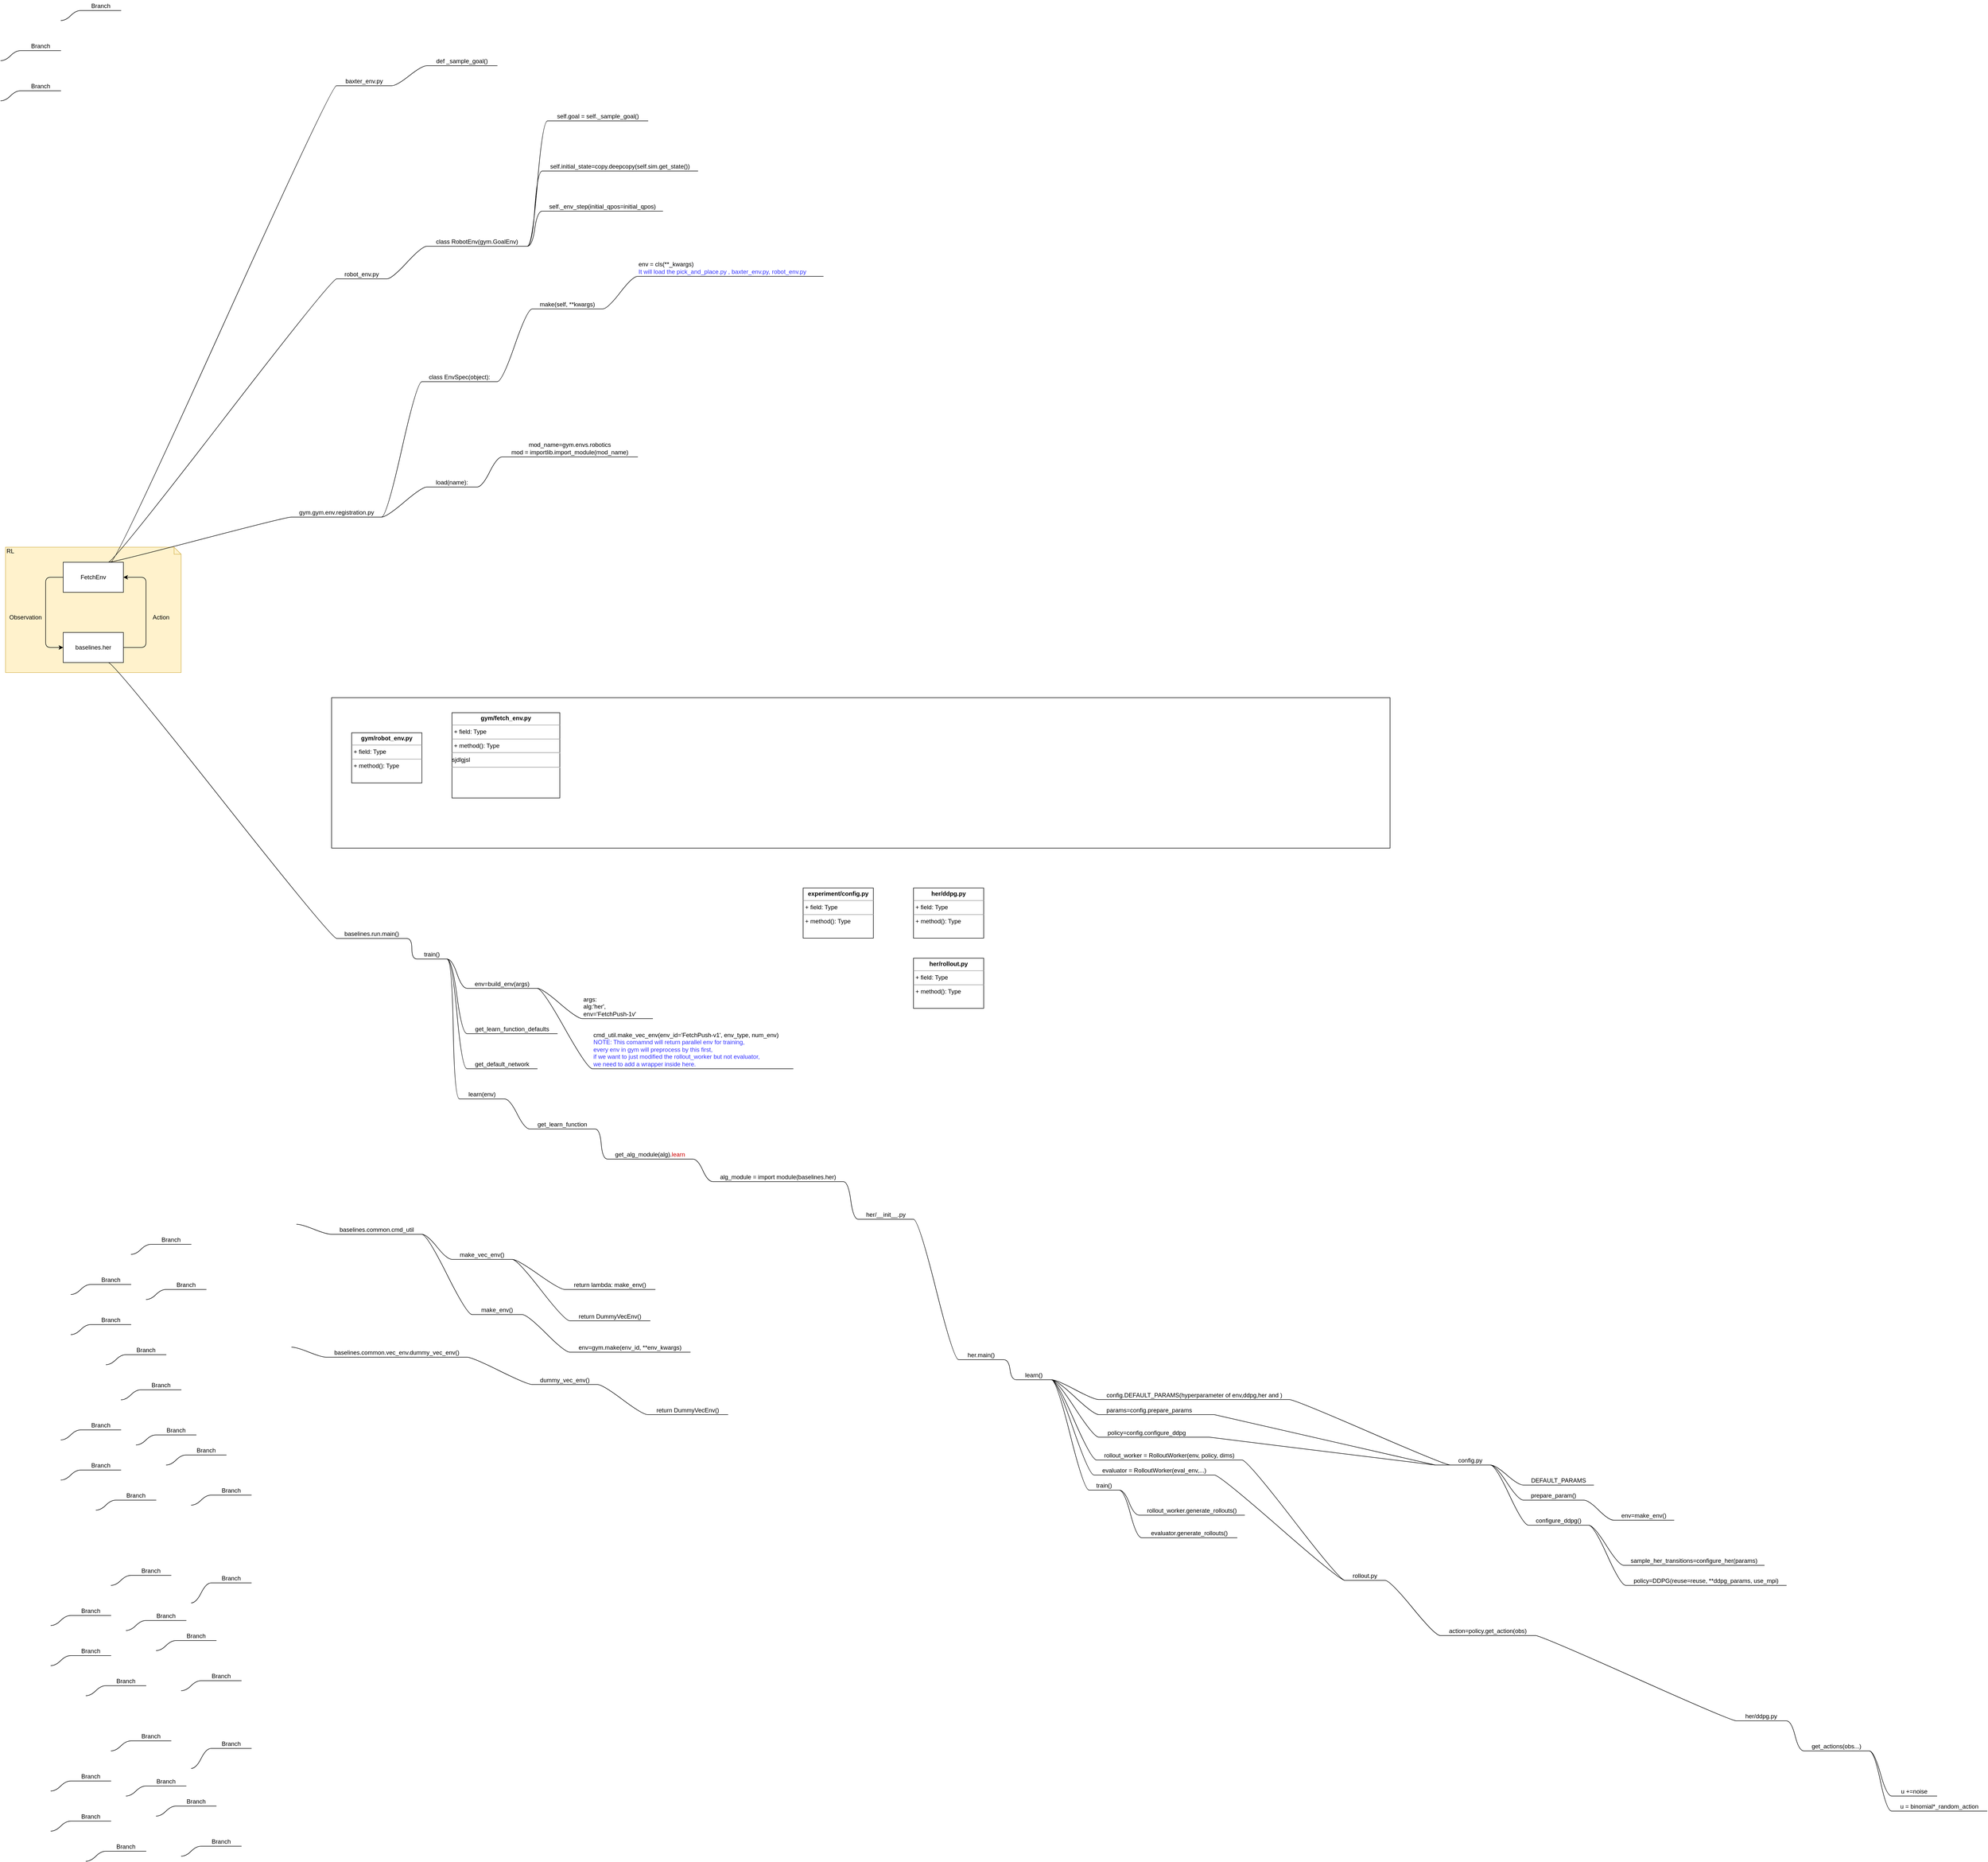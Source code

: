 <mxfile pages="2" version="11.2.5" type="github"><diagram name="Page-1" id="5f0bae14-7c28-e335-631c-24af17079c00"><mxGraphModel dx="981" dy="2237" grid="1" gridSize="10" guides="1" tooltips="1" connect="1" arrows="1" fold="1" page="1" pageScale="1" pageWidth="1100" pageHeight="850" background="#ffffff" math="0" shadow="0"><root><mxCell id="0"/><mxCell id="1" parent="0"/><mxCell id="o8G2DxJrOwmcKDqO7mxw-1" value="RL" style="shape=note;whiteSpace=wrap;html=1;size=14;verticalAlign=top;align=left;spacingTop=-6;fillColor=#fff2cc;strokeColor=#d6b656;" parent="1" vertex="1"><mxGeometry x="20" y="20" width="350" height="250" as="geometry"/></mxCell><mxCell id="o8G2DxJrOwmcKDqO7mxw-2" value="FetchEnv" style="rounded=0;whiteSpace=wrap;html=1;" parent="1" vertex="1"><mxGeometry x="135" y="50" width="120" height="60" as="geometry"/></mxCell><mxCell id="o8G2DxJrOwmcKDqO7mxw-3" value="baselines.her" style="rounded=0;whiteSpace=wrap;html=1;" parent="1" vertex="1"><mxGeometry x="135" y="190" width="120" height="60" as="geometry"/></mxCell><mxCell id="o8G2DxJrOwmcKDqO7mxw-8" value="" style="edgeStyle=elbowEdgeStyle;elbow=vertical;endArrow=classic;html=1;entryX=0;entryY=0.5;entryDx=0;entryDy=0;exitX=0;exitY=0.5;exitDx=0;exitDy=0;" parent="1" source="o8G2DxJrOwmcKDqO7mxw-2" target="o8G2DxJrOwmcKDqO7mxw-3" edge="1"><mxGeometry width="50" height="50" relative="1" as="geometry"><mxPoint x="20" y="370" as="sourcePoint"/><mxPoint x="70" y="320" as="targetPoint"/><Array as="points"><mxPoint x="100" y="150"/></Array></mxGeometry></mxCell><mxCell id="o8G2DxJrOwmcKDqO7mxw-11" value="" style="edgeStyle=elbowEdgeStyle;elbow=vertical;endArrow=classic;html=1;entryX=1;entryY=0.5;entryDx=0;entryDy=0;exitX=1;exitY=0.5;exitDx=0;exitDy=0;" parent="1" source="o8G2DxJrOwmcKDqO7mxw-3" target="o8G2DxJrOwmcKDqO7mxw-2" edge="1"><mxGeometry width="50" height="50" relative="1" as="geometry"><mxPoint x="20" y="370" as="sourcePoint"/><mxPoint x="70" y="320" as="targetPoint"/><Array as="points"><mxPoint x="300" y="150"/></Array></mxGeometry></mxCell><mxCell id="o8G2DxJrOwmcKDqO7mxw-13" value="Observation" style="text;html=1;strokeColor=none;fillColor=none;align=center;verticalAlign=middle;whiteSpace=wrap;rounded=0;" parent="1" vertex="1"><mxGeometry x="40" y="150" width="40" height="20" as="geometry"/></mxCell><mxCell id="o8G2DxJrOwmcKDqO7mxw-14" value="Action" style="text;html=1;strokeColor=none;fillColor=none;align=center;verticalAlign=middle;whiteSpace=wrap;rounded=0;" parent="1" vertex="1"><mxGeometry x="310" y="150" width="40" height="20" as="geometry"/></mxCell><mxCell id="KCClRSggGxn2PrASkZc7-3" value="" style="rounded=0;whiteSpace=wrap;html=1;" parent="1" vertex="1"><mxGeometry x="670" y="320" width="2110" height="300" as="geometry"/></mxCell><mxCell id="o8G2DxJrOwmcKDqO7mxw-16" value="&lt;p style=&quot;margin: 0px ; margin-top: 4px ; text-align: center&quot;&gt;&lt;b&gt;gym/robot_env.py&lt;/b&gt;&lt;/p&gt;&lt;hr size=&quot;1&quot;&gt;&lt;p style=&quot;margin: 0px ; margin-left: 4px&quot;&gt;+ field: Type&lt;/p&gt;&lt;hr size=&quot;1&quot;&gt;&lt;p style=&quot;margin: 0px ; margin-left: 4px&quot;&gt;+ method(): Type&lt;br&gt;&lt;/p&gt;" style="verticalAlign=top;align=left;overflow=fill;fontSize=12;fontFamily=Helvetica;html=1;" parent="1" vertex="1"><mxGeometry x="710" y="390" width="140" height="100" as="geometry"/></mxCell><mxCell id="o8G2DxJrOwmcKDqO7mxw-17" value="&lt;p style=&quot;margin: 0px ; margin-top: 4px ; text-align: center&quot;&gt;&lt;b&gt;gym/fetch_env.py&lt;/b&gt;&lt;/p&gt;&lt;hr size=&quot;1&quot;&gt;&lt;p style=&quot;margin: 0px ; margin-left: 4px&quot;&gt;+ field: Type&lt;/p&gt;&lt;hr size=&quot;1&quot;&gt;&lt;p style=&quot;margin: 0px ; margin-left: 4px&quot;&gt;+ method(): Type&lt;/p&gt;&lt;hr&gt;sjdlgjsl&lt;hr&gt;" style="verticalAlign=top;align=left;overflow=fill;fontSize=12;fontFamily=Helvetica;html=1;" parent="1" vertex="1"><mxGeometry x="910" y="350" width="215" height="170" as="geometry"/></mxCell><mxCell id="KCClRSggGxn2PrASkZc7-9" value="&lt;p style=&quot;margin: 0px ; margin-top: 4px ; text-align: center&quot;&gt;&lt;b&gt;experiment/config.py&lt;/b&gt;&lt;/p&gt;&lt;hr size=&quot;1&quot;&gt;&lt;p style=&quot;margin: 0px ; margin-left: 4px&quot;&gt;+ field: Type&lt;/p&gt;&lt;hr size=&quot;1&quot;&gt;&lt;p style=&quot;margin: 0px ; margin-left: 4px&quot;&gt;+ method(): Type&lt;br&gt;&lt;/p&gt;" style="verticalAlign=top;align=left;overflow=fill;fontSize=12;fontFamily=Helvetica;html=1;" parent="1" vertex="1"><mxGeometry x="1610" y="699.5" width="140" height="100" as="geometry"/></mxCell><mxCell id="KCClRSggGxn2PrASkZc7-10" value="&lt;p style=&quot;margin: 0px ; margin-top: 4px ; text-align: center&quot;&gt;&lt;b&gt;her/rollout.py&lt;/b&gt;&lt;/p&gt;&lt;hr size=&quot;1&quot;&gt;&lt;p style=&quot;margin: 0px ; margin-left: 4px&quot;&gt;+ field: Type&lt;/p&gt;&lt;hr size=&quot;1&quot;&gt;&lt;p style=&quot;margin: 0px ; margin-left: 4px&quot;&gt;+ method(): Type&lt;br&gt;&lt;/p&gt;" style="verticalAlign=top;align=left;overflow=fill;fontSize=12;fontFamily=Helvetica;html=1;" parent="1" vertex="1"><mxGeometry x="1830" y="839.5" width="140" height="100" as="geometry"/></mxCell><mxCell id="KCClRSggGxn2PrASkZc7-12" value="&lt;p style=&quot;margin: 0px ; margin-top: 4px ; text-align: center&quot;&gt;&lt;b&gt;her/ddpg.py&lt;/b&gt;&lt;/p&gt;&lt;hr size=&quot;1&quot;&gt;&lt;p style=&quot;margin: 0px ; margin-left: 4px&quot;&gt;+ field: Type&lt;/p&gt;&lt;hr size=&quot;1&quot;&gt;&lt;p style=&quot;margin: 0px ; margin-left: 4px&quot;&gt;+ method(): Type&lt;br&gt;&lt;/p&gt;" style="verticalAlign=top;align=left;overflow=fill;fontSize=12;fontFamily=Helvetica;html=1;" parent="1" vertex="1"><mxGeometry x="1830" y="699.5" width="140" height="100" as="geometry"/></mxCell><mxCell id="79jJNqFuz86LAAHqG-b1-1" value="baselines.run.main()" style="whiteSpace=wrap;html=1;shape=partialRectangle;top=0;left=0;bottom=1;right=0;points=[[0,1],[1,1]];strokeColor=#000000;fillColor=none;align=center;verticalAlign=bottom;routingCenterY=0.5;snapToPoint=1;container=1;recursiveResize=0;autosize=1;treeFolding=1;treeMoving=1;" parent="1" vertex="1"><mxGeometry x="680.017" y="780.167" width="140" height="20" as="geometry"/></mxCell><mxCell id="79jJNqFuz86LAAHqG-b1-2" value="" style="edgeStyle=entityRelationEdgeStyle;startArrow=none;endArrow=none;segment=10;curved=1;exitX=0.75;exitY=1;exitDx=0;exitDy=0;" parent="1" source="o8G2DxJrOwmcKDqO7mxw-3" target="79jJNqFuz86LAAHqG-b1-1" edge="1"><mxGeometry relative="1" as="geometry"><mxPoint x="640" y="762" as="sourcePoint"/></mxGeometry></mxCell><mxCell id="79jJNqFuz86LAAHqG-b1-3" value="train()" style="whiteSpace=wrap;html=1;shape=partialRectangle;top=0;left=0;bottom=1;right=0;points=[[0,1],[1,1]];strokeColor=#000000;fillColor=none;align=center;verticalAlign=bottom;routingCenterY=0.5;snapToPoint=1;container=1;recursiveResize=0;autosize=1;treeFolding=1;treeMoving=1;" parent="1" vertex="1"><mxGeometry x="840.017" y="821.167" width="60" height="20" as="geometry"/></mxCell><mxCell id="79jJNqFuz86LAAHqG-b1-4" value="" style="edgeStyle=entityRelationEdgeStyle;startArrow=none;endArrow=none;segment=10;curved=1;exitX=1;exitY=1;exitDx=0;exitDy=0;" parent="1" source="79jJNqFuz86LAAHqG-b1-1" target="79jJNqFuz86LAAHqG-b1-3" edge="1"><mxGeometry relative="1" as="geometry"><mxPoint x="770.017" y="851.333" as="sourcePoint"/></mxGeometry></mxCell><mxCell id="79jJNqFuz86LAAHqG-b1-5" value="env=build_env(args)" style="whiteSpace=wrap;html=1;shape=partialRectangle;top=0;left=0;bottom=1;right=0;points=[[0,1],[1,1]];strokeColor=#000000;fillColor=none;align=center;verticalAlign=bottom;routingCenterY=0.5;snapToPoint=1;container=1;recursiveResize=0;autosize=1;treeFolding=1;treeMoving=1;" parent="1" vertex="1"><mxGeometry x="940.017" y="879.667" width="140" height="20" as="geometry"/></mxCell><mxCell id="79jJNqFuz86LAAHqG-b1-6" value="" style="edgeStyle=entityRelationEdgeStyle;startArrow=none;endArrow=none;segment=10;curved=1;exitX=1;exitY=1;exitDx=0;exitDy=0;" parent="1" source="79jJNqFuz86LAAHqG-b1-3" target="79jJNqFuz86LAAHqG-b1-5" edge="1"><mxGeometry relative="1" as="geometry"><mxPoint x="780.017" y="871.167" as="sourcePoint"/></mxGeometry></mxCell><mxCell id="79jJNqFuz86LAAHqG-b1-7" value="learn(env)" style="whiteSpace=wrap;html=1;shape=partialRectangle;top=0;left=0;bottom=1;right=0;points=[[0,1],[1,1]];strokeColor=#000000;fillColor=none;align=center;verticalAlign=bottom;routingCenterY=0.5;snapToPoint=1;container=1;recursiveResize=0;autosize=1;treeFolding=1;treeMoving=1;" parent="1" vertex="1"><mxGeometry x="925.017" y="1100.167" width="90" height="20" as="geometry"/></mxCell><mxCell id="79jJNqFuz86LAAHqG-b1-8" value="" style="edgeStyle=entityRelationEdgeStyle;startArrow=none;endArrow=none;segment=10;curved=1;exitX=1;exitY=1;exitDx=0;exitDy=0;" parent="1" source="79jJNqFuz86LAAHqG-b1-3" target="79jJNqFuz86LAAHqG-b1-7" edge="1"><mxGeometry relative="1" as="geometry"><mxPoint x="670.017" y="931.167" as="sourcePoint"/></mxGeometry></mxCell><mxCell id="79jJNqFuz86LAAHqG-b1-9" value="get_learn_function" style="whiteSpace=wrap;html=1;shape=partialRectangle;top=0;left=0;bottom=1;right=0;points=[[0,1],[1,1]];strokeColor=#000000;fillColor=none;align=center;verticalAlign=bottom;routingCenterY=0.5;snapToPoint=1;container=1;recursiveResize=0;autosize=1;treeFolding=1;treeMoving=1;" parent="1" vertex="1"><mxGeometry x="1065.017" y="1160" width="130" height="20" as="geometry"/></mxCell><mxCell id="79jJNqFuz86LAAHqG-b1-10" value="" style="edgeStyle=entityRelationEdgeStyle;startArrow=none;endArrow=none;segment=10;curved=1;exitX=1;exitY=1;exitDx=0;exitDy=0;" parent="1" source="79jJNqFuz86LAAHqG-b1-7" target="79jJNqFuz86LAAHqG-b1-9" edge="1"><mxGeometry relative="1" as="geometry"><mxPoint x="585.017" y="929.5" as="sourcePoint"/></mxGeometry></mxCell><mxCell id="79jJNqFuz86LAAHqG-b1-11" value="get_alg_module(alg).&lt;font color=&quot;#cc0000&quot;&gt;learn&lt;/font&gt;" style="whiteSpace=wrap;html=1;shape=partialRectangle;top=0;left=0;bottom=1;right=0;points=[[0,1],[1,1]];strokeColor=#000000;fillColor=none;align=center;verticalAlign=bottom;routingCenterY=0.5;snapToPoint=1;container=1;recursiveResize=0;autosize=1;treeFolding=1;treeMoving=1;" parent="1" vertex="1"><mxGeometry x="1220.017" y="1220" width="170" height="20" as="geometry"/></mxCell><mxCell id="79jJNqFuz86LAAHqG-b1-12" value="" style="edgeStyle=entityRelationEdgeStyle;startArrow=none;endArrow=none;segment=10;curved=1;exitX=1;exitY=1;exitDx=0;exitDy=0;" parent="1" source="79jJNqFuz86LAAHqG-b1-9" target="79jJNqFuz86LAAHqG-b1-11" edge="1"><mxGeometry relative="1" as="geometry"><mxPoint x="545.017" y="989.5" as="sourcePoint"/></mxGeometry></mxCell><mxCell id="79jJNqFuz86LAAHqG-b1-13" value="cmd_util.make_vec_env(env_id='FetchPush-v1', env_type, num_env)&lt;br&gt;&lt;font color=&quot;#3333ff&quot;&gt;NOTE: This comamnd will return parallel env for training, &lt;br&gt;every env in gym will preprocess by this first, &lt;br&gt;if we want to just modified the rollout_worker but not evaluator, &lt;br&gt;we need to add a wrapper inside here.&lt;/font&gt;" style="whiteSpace=wrap;html=1;shape=partialRectangle;top=0;left=0;bottom=1;right=0;points=[[0,1],[1,1]];strokeColor=#000000;fillColor=none;align=left;verticalAlign=bottom;routingCenterY=0.5;snapToPoint=1;container=1;recursiveResize=0;autosize=1;treeFolding=1;treeMoving=1;" parent="1" vertex="1"><mxGeometry x="1190" y="970" width="400" height="90" as="geometry"/></mxCell><mxCell id="79jJNqFuz86LAAHqG-b1-14" value="" style="edgeStyle=entityRelationEdgeStyle;startArrow=none;endArrow=none;segment=10;curved=1;exitX=1;exitY=1;exitDx=0;exitDy=0;" parent="1" source="79jJNqFuz86LAAHqG-b1-5" target="79jJNqFuz86LAAHqG-b1-13" edge="1"><mxGeometry relative="1" as="geometry"><mxPoint x="505.017" y="1049.5" as="sourcePoint"/></mxGeometry></mxCell><mxCell id="79jJNqFuz86LAAHqG-b1-15" value="alg_module = import module(baselines.her)" style="whiteSpace=wrap;html=1;shape=partialRectangle;top=0;left=0;bottom=1;right=0;points=[[0,1],[1,1]];strokeColor=#000000;fillColor=none;align=center;verticalAlign=bottom;routingCenterY=0.5;snapToPoint=1;container=1;recursiveResize=0;autosize=1;treeFolding=1;treeMoving=1;" parent="1" vertex="1"><mxGeometry x="1430.017" y="1265" width="260" height="20" as="geometry"/></mxCell><mxCell id="79jJNqFuz86LAAHqG-b1-16" value="" style="edgeStyle=entityRelationEdgeStyle;startArrow=none;endArrow=none;segment=10;curved=1;exitX=1;exitY=1;exitDx=0;exitDy=0;" parent="1" source="79jJNqFuz86LAAHqG-b1-11" target="79jJNqFuz86LAAHqG-b1-15" edge="1"><mxGeometry relative="1" as="geometry"><mxPoint x="625.017" y="979.5" as="sourcePoint"/></mxGeometry></mxCell><mxCell id="79jJNqFuz86LAAHqG-b1-75" style="edgeStyle=entityRelationEdgeStyle;rounded=0;orthogonalLoop=1;jettySize=auto;html=1;exitX=1;exitY=1;exitDx=0;exitDy=0;entryX=0;entryY=1;entryDx=0;entryDy=0;endArrow=none;endFill=0;" parent="1" source="79jJNqFuz86LAAHqG-b1-44" target="79jJNqFuz86LAAHqG-b1-73" edge="1"><mxGeometry relative="1" as="geometry"/></mxCell><mxCell id="79jJNqFuz86LAAHqG-b1-44" value="params=config.prepare_params" style="whiteSpace=wrap;html=1;shape=partialRectangle;top=0;left=0;bottom=1;right=0;points=[[0,1],[1,1]];strokeColor=#000000;fillColor=none;align=center;verticalAlign=bottom;routingCenterY=0.5;snapToPoint=1;container=1;recursiveResize=0;autosize=1;treeFolding=1;treeMoving=1;" parent="1" vertex="1"><mxGeometry x="2199.5" y="1729.5" width="200" height="20" as="geometry"/></mxCell><mxCell id="79jJNqFuz86LAAHqG-b1-45" value="" style="edgeStyle=entityRelationEdgeStyle;startArrow=none;endArrow=none;segment=10;curved=1;exitX=1;exitY=1;exitDx=0;exitDy=0;" parent="1" source="79jJNqFuz86LAAHqG-b1-56" target="79jJNqFuz86LAAHqG-b1-44" edge="1"><mxGeometry relative="1" as="geometry"><mxPoint x="1990" y="1790" as="sourcePoint"/></mxGeometry></mxCell><mxCell id="79jJNqFuz86LAAHqG-b1-46" value="evaluator.generate_rollouts()" style="whiteSpace=wrap;html=1;shape=partialRectangle;top=0;left=0;bottom=1;right=0;points=[[0,1],[1,1]];strokeColor=#000000;fillColor=none;align=center;verticalAlign=bottom;routingCenterY=0.5;snapToPoint=1;container=1;recursiveResize=0;autosize=1;treeFolding=1;treeMoving=1;" parent="1" vertex="1"><mxGeometry x="2285" y="1975" width="190" height="20" as="geometry"/></mxCell><mxCell id="79jJNqFuz86LAAHqG-b1-47" value="" style="edgeStyle=entityRelationEdgeStyle;startArrow=none;endArrow=none;segment=10;curved=1;exitX=1;exitY=1;exitDx=0;exitDy=0;" parent="1" source="79jJNqFuz86LAAHqG-b1-50" target="79jJNqFuz86LAAHqG-b1-46" edge="1"><mxGeometry relative="1" as="geometry"><mxPoint x="2000" y="1890" as="sourcePoint"/></mxGeometry></mxCell><mxCell id="79jJNqFuz86LAAHqG-b1-48" value="rollout_worker.generate_rollouts()" style="whiteSpace=wrap;html=1;shape=partialRectangle;top=0;left=0;bottom=1;right=0;points=[[0,1],[1,1]];strokeColor=#000000;fillColor=none;align=center;verticalAlign=bottom;routingCenterY=0.5;snapToPoint=1;container=1;recursiveResize=0;autosize=1;treeFolding=1;treeMoving=1;" parent="1" vertex="1"><mxGeometry x="2280" y="1930" width="210" height="20" as="geometry"/></mxCell><mxCell id="79jJNqFuz86LAAHqG-b1-49" value="" style="edgeStyle=entityRelationEdgeStyle;startArrow=none;endArrow=none;segment=10;curved=1;exitX=1;exitY=1;exitDx=0;exitDy=0;" parent="1" source="79jJNqFuz86LAAHqG-b1-50" target="79jJNqFuz86LAAHqG-b1-48" edge="1"><mxGeometry relative="1" as="geometry"><mxPoint x="2020" y="1865" as="sourcePoint"/></mxGeometry></mxCell><mxCell id="79jJNqFuz86LAAHqG-b1-50" value="train()" style="whiteSpace=wrap;html=1;shape=partialRectangle;top=0;left=0;bottom=1;right=0;points=[[0,1],[1,1]];strokeColor=#000000;fillColor=none;align=center;verticalAlign=bottom;routingCenterY=0.5;snapToPoint=1;container=1;recursiveResize=0;autosize=1;treeFolding=1;treeMoving=1;" parent="1" vertex="1"><mxGeometry x="2180" y="1880" width="60" height="20" as="geometry"/></mxCell><mxCell id="79jJNqFuz86LAAHqG-b1-51" value="" style="edgeStyle=entityRelationEdgeStyle;startArrow=none;endArrow=none;segment=10;curved=1;exitX=1;exitY=1;exitDx=0;exitDy=0;" parent="1" source="79jJNqFuz86LAAHqG-b1-56" target="79jJNqFuz86LAAHqG-b1-50" edge="1"><mxGeometry relative="1" as="geometry"><mxPoint x="2020" y="1820" as="sourcePoint"/></mxGeometry></mxCell><mxCell id="79jJNqFuz86LAAHqG-b1-52" value="evaluator = RolloutWorker(eval_env,...)" style="whiteSpace=wrap;html=1;shape=partialRectangle;top=0;left=0;bottom=1;right=0;points=[[0,1],[1,1]];strokeColor=#000000;fillColor=none;align=center;verticalAlign=bottom;routingCenterY=0.5;snapToPoint=1;container=1;recursiveResize=0;autosize=1;treeFolding=1;treeMoving=1;" parent="1" vertex="1"><mxGeometry x="2190" y="1850" width="240" height="20" as="geometry"/></mxCell><mxCell id="79jJNqFuz86LAAHqG-b1-53" value="" style="edgeStyle=entityRelationEdgeStyle;startArrow=none;endArrow=none;segment=10;curved=1;exitX=1;exitY=1;exitDx=0;exitDy=0;" parent="1" source="79jJNqFuz86LAAHqG-b1-56" target="79jJNqFuz86LAAHqG-b1-52" edge="1"><mxGeometry relative="1" as="geometry"><mxPoint x="2030" y="1830" as="sourcePoint"/></mxGeometry></mxCell><mxCell id="79jJNqFuz86LAAHqG-b1-54" value="rollout_worker = RolloutWorker(env, policy, dims)" style="whiteSpace=wrap;html=1;shape=partialRectangle;top=0;left=0;bottom=1;right=0;points=[[0,1],[1,1]];strokeColor=#000000;fillColor=none;align=center;verticalAlign=bottom;routingCenterY=0.5;snapToPoint=1;container=1;recursiveResize=0;autosize=1;treeFolding=1;treeMoving=1;" parent="1" vertex="1"><mxGeometry x="2195" y="1820" width="290" height="20" as="geometry"/></mxCell><mxCell id="79jJNqFuz86LAAHqG-b1-55" value="" style="edgeStyle=entityRelationEdgeStyle;startArrow=none;endArrow=none;segment=10;curved=1;exitX=1;exitY=1;exitDx=0;exitDy=0;" parent="1" source="79jJNqFuz86LAAHqG-b1-56" target="79jJNqFuz86LAAHqG-b1-54" edge="1"><mxGeometry relative="1" as="geometry"><mxPoint x="2040" y="1840" as="sourcePoint"/></mxGeometry></mxCell><mxCell id="79jJNqFuz86LAAHqG-b1-56" value="learn()" style="whiteSpace=wrap;html=1;shape=partialRectangle;top=0;left=0;bottom=1;right=0;points=[[0,1],[1,1]];strokeColor=#000000;fillColor=none;align=center;verticalAlign=bottom;routingCenterY=0.5;snapToPoint=1;container=1;recursiveResize=0;autosize=1;treeFolding=1;treeMoving=1;" parent="1" vertex="1"><mxGeometry x="2035" y="1660" width="70" height="20" as="geometry"/></mxCell><mxCell id="79jJNqFuz86LAAHqG-b1-57" value="" style="edgeStyle=entityRelationEdgeStyle;startArrow=none;endArrow=none;segment=10;curved=1;exitX=1;exitY=1;exitDx=0;exitDy=0;" parent="1" source="79jJNqFuz86LAAHqG-b1-58" target="79jJNqFuz86LAAHqG-b1-56" edge="1"><mxGeometry relative="1" as="geometry"><mxPoint x="2105" y="1640" as="sourcePoint"/></mxGeometry></mxCell><mxCell id="79jJNqFuz86LAAHqG-b1-58" value="her.main()" style="whiteSpace=wrap;html=1;shape=partialRectangle;top=0;left=0;bottom=1;right=0;points=[[0,1],[1,1]];strokeColor=#000000;fillColor=none;align=center;verticalAlign=bottom;routingCenterY=0.5;snapToPoint=1;container=1;recursiveResize=0;autosize=1;treeFolding=1;treeMoving=1;" parent="1" vertex="1"><mxGeometry x="1920" y="1620" width="90" height="20" as="geometry"/></mxCell><mxCell id="79jJNqFuz86LAAHqG-b1-59" value="" style="edgeStyle=entityRelationEdgeStyle;startArrow=none;endArrow=none;segment=10;curved=1;exitX=1;exitY=1;exitDx=0;exitDy=0;" parent="1" source="79jJNqFuz86LAAHqG-b1-62" target="79jJNqFuz86LAAHqG-b1-58" edge="1"><mxGeometry relative="1" as="geometry"><mxPoint x="1890" y="1622.667" as="sourcePoint"/></mxGeometry></mxCell><mxCell id="79jJNqFuz86LAAHqG-b1-60" value="args:&lt;br&gt;alg:'her',&lt;br&gt;env='FetchPush-1v'" style="whiteSpace=wrap;html=1;shape=partialRectangle;top=0;left=0;bottom=1;right=0;points=[[0,1],[1,1]];strokeColor=#000000;fillColor=none;align=left;verticalAlign=bottom;routingCenterY=0.5;snapToPoint=1;container=1;recursiveResize=0;autosize=1;treeFolding=1;treeMoving=1;" parent="1" vertex="1"><mxGeometry x="1170" y="905" width="140" height="55" as="geometry"/></mxCell><mxCell id="79jJNqFuz86LAAHqG-b1-61" value="" style="edgeStyle=entityRelationEdgeStyle;startArrow=none;endArrow=none;segment=10;curved=1;exitX=1;exitY=1;exitDx=0;exitDy=0;" parent="1" source="79jJNqFuz86LAAHqG-b1-5" target="79jJNqFuz86LAAHqG-b1-60" edge="1"><mxGeometry relative="1" as="geometry"><mxPoint x="1050.207" y="922.276" as="sourcePoint"/></mxGeometry></mxCell><mxCell id="79jJNqFuz86LAAHqG-b1-62" value="her/__init__.py" style="whiteSpace=wrap;html=1;shape=partialRectangle;top=0;left=0;bottom=1;right=0;points=[[0,1],[1,1]];strokeColor=#000000;fillColor=none;align=center;verticalAlign=bottom;routingCenterY=0.5;snapToPoint=1;container=1;recursiveResize=0;autosize=1;treeFolding=1;treeMoving=1;" parent="1" vertex="1"><mxGeometry x="1720" y="1340" width="110" height="20" as="geometry"/></mxCell><mxCell id="79jJNqFuz86LAAHqG-b1-63" value="" style="edgeStyle=entityRelationEdgeStyle;startArrow=none;endArrow=none;segment=10;curved=1;exitX=1;exitY=1;exitDx=0;exitDy=0;" parent="1" source="79jJNqFuz86LAAHqG-b1-15" target="79jJNqFuz86LAAHqG-b1-62" edge="1"><mxGeometry relative="1" as="geometry"><mxPoint x="1680" y="1000" as="sourcePoint"/></mxGeometry></mxCell><mxCell id="79jJNqFuz86LAAHqG-b1-64" value="get_learn_function_defaults" style="whiteSpace=wrap;html=1;shape=partialRectangle;top=0;left=0;bottom=1;right=0;points=[[0,1],[1,1]];strokeColor=#000000;fillColor=none;align=center;verticalAlign=bottom;routingCenterY=0.5;snapToPoint=1;container=1;recursiveResize=0;autosize=1;treeFolding=1;treeMoving=1;" parent="1" vertex="1"><mxGeometry x="940" y="970" width="180" height="20" as="geometry"/></mxCell><mxCell id="79jJNqFuz86LAAHqG-b1-65" value="" style="edgeStyle=entityRelationEdgeStyle;startArrow=none;endArrow=none;segment=10;curved=1;exitX=1;exitY=1;exitDx=0;exitDy=0;" parent="1" source="79jJNqFuz86LAAHqG-b1-3" target="79jJNqFuz86LAAHqG-b1-64" edge="1"><mxGeometry relative="1" as="geometry"><mxPoint x="915" y="841" as="sourcePoint"/></mxGeometry></mxCell><mxCell id="79jJNqFuz86LAAHqG-b1-66" value="get_default_network" style="whiteSpace=wrap;html=1;shape=partialRectangle;top=0;left=0;bottom=1;right=0;points=[[0,1],[1,1]];strokeColor=#000000;fillColor=none;align=center;verticalAlign=bottom;routingCenterY=0.5;snapToPoint=1;container=1;recursiveResize=0;autosize=1;treeFolding=1;treeMoving=1;" parent="1" vertex="1"><mxGeometry x="940" y="1040" width="140" height="20" as="geometry"/></mxCell><mxCell id="79jJNqFuz86LAAHqG-b1-67" value="" style="edgeStyle=entityRelationEdgeStyle;startArrow=none;endArrow=none;segment=10;curved=1;exitX=1;exitY=1;exitDx=0;exitDy=0;" parent="1" source="79jJNqFuz86LAAHqG-b1-3" target="79jJNqFuz86LAAHqG-b1-66" edge="1"><mxGeometry relative="1" as="geometry"><mxPoint x="865" y="1220" as="sourcePoint"/></mxGeometry></mxCell><mxCell id="79jJNqFuz86LAAHqG-b1-68" value="config.DEFAULT_PARAMS(hyperparameter of env,ddpg,her and )" style="whiteSpace=wrap;html=1;shape=partialRectangle;top=0;left=0;bottom=1;right=0;points=[[0,1],[1,1]];strokeColor=#000000;fillColor=none;align=center;verticalAlign=bottom;routingCenterY=0.5;snapToPoint=1;container=1;recursiveResize=0;autosize=1;treeFolding=1;treeMoving=1;" parent="1" vertex="1"><mxGeometry x="2199.5" y="1699.5" width="380" height="20" as="geometry"/></mxCell><mxCell id="79jJNqFuz86LAAHqG-b1-69" value="" style="edgeStyle=entityRelationEdgeStyle;startArrow=none;endArrow=none;segment=10;curved=1;exitX=1;exitY=1;exitDx=0;exitDy=0;" parent="1" source="79jJNqFuz86LAAHqG-b1-56" target="79jJNqFuz86LAAHqG-b1-68" edge="1"><mxGeometry relative="1" as="geometry"><mxPoint x="2120" y="1649.833" as="sourcePoint"/></mxGeometry></mxCell><mxCell id="79jJNqFuz86LAAHqG-b1-73" value="config.py" style="whiteSpace=wrap;html=1;shape=partialRectangle;top=0;left=0;bottom=1;right=0;points=[[0,1],[1,1]];strokeColor=#000000;fillColor=none;align=center;verticalAlign=bottom;routingCenterY=0.5;snapToPoint=1;container=1;recursiveResize=0;autosize=1;treeFolding=1;treeMoving=1;" parent="1" vertex="1"><mxGeometry x="2900" y="1830" width="80" height="20" as="geometry"/></mxCell><mxCell id="79jJNqFuz86LAAHqG-b1-74" value="" style="edgeStyle=entityRelationEdgeStyle;startArrow=none;endArrow=none;segment=10;curved=1;exitX=1;exitY=1;exitDx=0;exitDy=0;" parent="1" source="79jJNqFuz86LAAHqG-b1-68" target="79jJNqFuz86LAAHqG-b1-73" edge="1"><mxGeometry relative="1" as="geometry"><mxPoint x="2749.5" y="1850" as="sourcePoint"/></mxGeometry></mxCell><mxCell id="79jJNqFuz86LAAHqG-b1-76" value="DEFAULT_PARAMS" style="whiteSpace=wrap;html=1;shape=partialRectangle;top=0;left=0;bottom=1;right=0;points=[[0,1],[1,1]];strokeColor=#000000;fillColor=none;align=center;verticalAlign=bottom;routingCenterY=0.5;snapToPoint=1;container=1;recursiveResize=0;autosize=1;treeFolding=1;treeMoving=1;" parent="1" vertex="1"><mxGeometry x="3045.882" y="1870" width="140" height="20" as="geometry"/></mxCell><mxCell id="79jJNqFuz86LAAHqG-b1-77" value="" style="edgeStyle=entityRelationEdgeStyle;startArrow=none;endArrow=none;segment=10;curved=1;exitX=1;exitY=1;exitDx=0;exitDy=0;" parent="1" source="79jJNqFuz86LAAHqG-b1-73" target="79jJNqFuz86LAAHqG-b1-76" edge="1"><mxGeometry relative="1" as="geometry"><mxPoint x="3015.882" y="1840" as="sourcePoint"/></mxGeometry></mxCell><mxCell id="79jJNqFuz86LAAHqG-b1-78" value="prepare_param()" style="whiteSpace=wrap;html=1;shape=partialRectangle;top=0;left=0;bottom=1;right=0;points=[[0,1],[1,1]];strokeColor=#000000;fillColor=none;align=center;verticalAlign=bottom;routingCenterY=0.5;snapToPoint=1;container=1;recursiveResize=0;autosize=1;treeFolding=1;treeMoving=1;" parent="1" vertex="1"><mxGeometry x="3045.882" y="1900" width="120" height="20" as="geometry"/></mxCell><mxCell id="79jJNqFuz86LAAHqG-b1-79" value="" style="edgeStyle=entityRelationEdgeStyle;startArrow=none;endArrow=none;segment=10;curved=1;exitX=1;exitY=1;exitDx=0;exitDy=0;" parent="1" source="79jJNqFuz86LAAHqG-b1-73" target="79jJNqFuz86LAAHqG-b1-78" edge="1"><mxGeometry relative="1" as="geometry"><mxPoint x="3005.882" y="1940" as="sourcePoint"/></mxGeometry></mxCell><mxCell id="79jJNqFuz86LAAHqG-b1-80" value="env=make_env()" style="whiteSpace=wrap;html=1;shape=partialRectangle;top=0;left=0;bottom=1;right=0;points=[[0,1],[1,1]];strokeColor=#000000;fillColor=none;align=center;verticalAlign=bottom;routingCenterY=0.5;snapToPoint=1;container=1;recursiveResize=0;autosize=1;treeFolding=1;treeMoving=1;" parent="1" vertex="1"><mxGeometry x="3226" y="1940" width="120" height="20" as="geometry"/></mxCell><mxCell id="79jJNqFuz86LAAHqG-b1-81" value="" style="edgeStyle=entityRelationEdgeStyle;startArrow=none;endArrow=none;segment=10;curved=1;exitX=1;exitY=1;exitDx=0;exitDy=0;" parent="1" source="79jJNqFuz86LAAHqG-b1-78" target="79jJNqFuz86LAAHqG-b1-80" edge="1"><mxGeometry relative="1" as="geometry"><mxPoint x="3186" y="1980" as="sourcePoint"/></mxGeometry></mxCell><mxCell id="79jJNqFuz86LAAHqG-b1-83" value="policy=config.configure_ddpg" style="whiteSpace=wrap;html=1;shape=partialRectangle;top=0;left=0;bottom=1;right=0;points=[[0,1],[1,1]];strokeColor=#000000;fillColor=none;align=center;verticalAlign=bottom;routingCenterY=0.5;snapToPoint=1;container=1;recursiveResize=0;autosize=1;treeFolding=1;treeMoving=1;" parent="1" vertex="1"><mxGeometry x="2199.5" y="1774.5" width="190" height="20" as="geometry"/></mxCell><mxCell id="79jJNqFuz86LAAHqG-b1-84" value="" style="edgeStyle=entityRelationEdgeStyle;startArrow=none;endArrow=none;segment=10;curved=1;exitX=1;exitY=1;exitDx=0;exitDy=0;" parent="1" source="79jJNqFuz86LAAHqG-b1-56" target="79jJNqFuz86LAAHqG-b1-83" edge="1"><mxGeometry relative="1" as="geometry"><mxPoint x="2100.207" y="1639.707" as="sourcePoint"/></mxGeometry></mxCell><mxCell id="79jJNqFuz86LAAHqG-b1-85" style="edgeStyle=entityRelationEdgeStyle;rounded=0;orthogonalLoop=1;jettySize=auto;html=1;exitX=1;exitY=1;exitDx=0;exitDy=0;entryX=0;entryY=1;entryDx=0;entryDy=0;endArrow=none;endFill=0;" parent="1" source="79jJNqFuz86LAAHqG-b1-83" target="79jJNqFuz86LAAHqG-b1-73" edge="1"><mxGeometry relative="1" as="geometry"><mxPoint x="2409.69" y="1759.172" as="sourcePoint"/><mxPoint x="2909.69" y="1859.862" as="targetPoint"/></mxGeometry></mxCell><mxCell id="79jJNqFuz86LAAHqG-b1-86" value="configure_ddpg()" style="whiteSpace=wrap;html=1;shape=partialRectangle;top=0;left=0;bottom=1;right=0;points=[[0,1],[1,1]];strokeColor=#000000;fillColor=none;align=center;verticalAlign=bottom;routingCenterY=0.5;snapToPoint=1;container=1;recursiveResize=0;autosize=1;treeFolding=1;treeMoving=1;" parent="1" vertex="1"><mxGeometry x="3055.882" y="1950" width="120" height="20" as="geometry"/></mxCell><mxCell id="79jJNqFuz86LAAHqG-b1-87" value="" style="edgeStyle=entityRelationEdgeStyle;startArrow=none;endArrow=none;segment=10;curved=1;exitX=1;exitY=1;exitDx=0;exitDy=0;" parent="1" source="79jJNqFuz86LAAHqG-b1-73" target="79jJNqFuz86LAAHqG-b1-86" edge="1"><mxGeometry relative="1" as="geometry"><mxPoint x="2970" y="1899.833" as="sourcePoint"/></mxGeometry></mxCell><mxCell id="79jJNqFuz86LAAHqG-b1-88" value="sample_her_transitions=configure_her(params)" style="whiteSpace=wrap;html=1;shape=partialRectangle;top=0;left=0;bottom=1;right=0;points=[[0,1],[1,1]];strokeColor=#000000;fillColor=none;align=center;verticalAlign=bottom;routingCenterY=0.5;snapToPoint=1;container=1;recursiveResize=0;autosize=1;treeFolding=1;treeMoving=1;" parent="1" vertex="1"><mxGeometry x="3246" y="2030" width="280" height="20" as="geometry"/></mxCell><mxCell id="79jJNqFuz86LAAHqG-b1-89" value="" style="edgeStyle=entityRelationEdgeStyle;startArrow=none;endArrow=none;segment=10;curved=1;exitX=1;exitY=1;exitDx=0;exitDy=0;" parent="1" source="79jJNqFuz86LAAHqG-b1-86" target="79jJNqFuz86LAAHqG-b1-88" edge="1"><mxGeometry relative="1" as="geometry"><mxPoint x="3185.833" y="2009.833" as="sourcePoint"/></mxGeometry></mxCell><mxCell id="79jJNqFuz86LAAHqG-b1-90" value="policy=DDPG(reuse=reuse, **ddpg_params, use_mpi)" style="whiteSpace=wrap;html=1;shape=partialRectangle;top=0;left=0;bottom=1;right=0;points=[[0,1],[1,1]];strokeColor=#000000;fillColor=none;align=center;verticalAlign=bottom;routingCenterY=0.5;snapToPoint=1;container=1;recursiveResize=0;autosize=1;treeFolding=1;treeMoving=1;" parent="1" vertex="1"><mxGeometry x="3250" y="2070" width="320" height="20" as="geometry"/></mxCell><mxCell id="79jJNqFuz86LAAHqG-b1-91" value="" style="edgeStyle=entityRelationEdgeStyle;startArrow=none;endArrow=none;segment=10;curved=1;exitX=1;exitY=1;exitDx=0;exitDy=0;" parent="1" source="79jJNqFuz86LAAHqG-b1-86" target="79jJNqFuz86LAAHqG-b1-90" edge="1"><mxGeometry relative="1" as="geometry"><mxPoint x="3179.857" y="2009.905" as="sourcePoint"/></mxGeometry></mxCell><mxCell id="79jJNqFuz86LAAHqG-b1-96" value="get_actions(obs...)" style="whiteSpace=wrap;html=1;shape=partialRectangle;top=0;left=0;bottom=1;right=0;points=[[0,1],[1,1]];strokeColor=#000000;fillColor=none;align=center;verticalAlign=bottom;routingCenterY=0.5;snapToPoint=1;container=1;recursiveResize=0;autosize=1;treeFolding=1;treeMoving=1;" parent="1" vertex="1"><mxGeometry x="3605" y="2400" width="130" height="20" as="geometry"/></mxCell><mxCell id="79jJNqFuz86LAAHqG-b1-97" value="" style="edgeStyle=entityRelationEdgeStyle;startArrow=none;endArrow=none;segment=10;curved=1;exitX=1;exitY=1;exitDx=0;exitDy=0;" parent="1" source="79jJNqFuz86LAAHqG-b1-106" target="79jJNqFuz86LAAHqG-b1-96" edge="1"><mxGeometry relative="1" as="geometry"><mxPoint x="3627.571" y="2430.214" as="sourcePoint"/></mxGeometry></mxCell><mxCell id="79jJNqFuz86LAAHqG-b1-99" value="u +=noise" style="whiteSpace=wrap;html=1;shape=partialRectangle;top=0;left=0;bottom=1;right=0;points=[[0,1],[1,1]];strokeColor=#000000;fillColor=none;align=center;verticalAlign=bottom;routingCenterY=0.5;snapToPoint=1;container=1;recursiveResize=0;autosize=1;treeFolding=1;treeMoving=1;" parent="1" vertex="1"><mxGeometry x="3780" y="2490" width="90" height="20" as="geometry"/></mxCell><mxCell id="79jJNqFuz86LAAHqG-b1-100" value="" style="edgeStyle=entityRelationEdgeStyle;startArrow=none;endArrow=none;segment=10;curved=1;exitX=1;exitY=1;exitDx=0;exitDy=0;" parent="1" source="79jJNqFuz86LAAHqG-b1-96" target="79jJNqFuz86LAAHqG-b1-99" edge="1"><mxGeometry relative="1" as="geometry"><mxPoint x="4160" y="2290" as="sourcePoint"/></mxGeometry></mxCell><mxCell id="79jJNqFuz86LAAHqG-b1-101" value="rollout.py" style="whiteSpace=wrap;html=1;shape=partialRectangle;top=0;left=0;bottom=1;right=0;points=[[0,1],[1,1]];strokeColor=#000000;fillColor=none;align=center;verticalAlign=bottom;routingCenterY=0.5;snapToPoint=1;container=1;recursiveResize=0;autosize=1;treeFolding=1;treeMoving=1;" parent="1" vertex="1"><mxGeometry x="2690" y="2060" width="80" height="20" as="geometry"/></mxCell><mxCell id="79jJNqFuz86LAAHqG-b1-102" value="" style="edgeStyle=entityRelationEdgeStyle;startArrow=none;endArrow=none;segment=10;curved=1;exitX=1;exitY=1;exitDx=0;exitDy=0;" parent="1" source="79jJNqFuz86LAAHqG-b1-54" target="79jJNqFuz86LAAHqG-b1-101" edge="1"><mxGeometry relative="1" as="geometry"><mxPoint x="2650" y="2100" as="sourcePoint"/></mxGeometry></mxCell><mxCell id="79jJNqFuz86LAAHqG-b1-103" value="" style="edgeStyle=entityRelationEdgeStyle;startArrow=none;endArrow=none;segment=10;curved=1;exitX=1;exitY=1;exitDx=0;exitDy=0;entryX=0;entryY=1;entryDx=0;entryDy=0;" parent="1" source="79jJNqFuz86LAAHqG-b1-52" target="79jJNqFuz86LAAHqG-b1-101" edge="1"><mxGeometry relative="1" as="geometry"><mxPoint x="2495.207" y="1850.207" as="sourcePoint"/><mxPoint x="2700.034" y="2090.207" as="targetPoint"/></mxGeometry></mxCell><mxCell id="79jJNqFuz86LAAHqG-b1-104" value="action=policy.get_action(obs)" style="whiteSpace=wrap;html=1;shape=partialRectangle;top=0;left=0;bottom=1;right=0;points=[[0,1],[1,1]];strokeColor=#000000;fillColor=none;align=center;verticalAlign=bottom;routingCenterY=0.5;snapToPoint=1;container=1;recursiveResize=0;autosize=1;treeFolding=1;treeMoving=1;" parent="1" vertex="1"><mxGeometry x="2880" y="2170" width="190" height="20" as="geometry"/></mxCell><mxCell id="79jJNqFuz86LAAHqG-b1-105" value="" style="edgeStyle=entityRelationEdgeStyle;startArrow=none;endArrow=none;segment=10;curved=1;exitX=1;exitY=1;exitDx=0;exitDy=0;" parent="1" source="79jJNqFuz86LAAHqG-b1-101" target="79jJNqFuz86LAAHqG-b1-104" edge="1"><mxGeometry relative="1" as="geometry"><mxPoint x="2840" y="2210" as="sourcePoint"/></mxGeometry></mxCell><mxCell id="79jJNqFuz86LAAHqG-b1-106" value="her/ddpg.py" style="whiteSpace=wrap;html=1;shape=partialRectangle;top=0;left=0;bottom=1;right=0;points=[[0,1],[1,1]];strokeColor=#000000;fillColor=none;align=center;verticalAlign=bottom;routingCenterY=0.5;snapToPoint=1;container=1;recursiveResize=0;autosize=1;treeFolding=1;treeMoving=1;" parent="1" vertex="1"><mxGeometry x="3470" y="2340" width="100" height="20" as="geometry"/></mxCell><mxCell id="79jJNqFuz86LAAHqG-b1-107" value="" style="edgeStyle=entityRelationEdgeStyle;startArrow=none;endArrow=none;segment=10;curved=1;exitX=1;exitY=1;exitDx=0;exitDy=0;" parent="1" source="79jJNqFuz86LAAHqG-b1-104" target="79jJNqFuz86LAAHqG-b1-106" edge="1"><mxGeometry relative="1" as="geometry"><mxPoint x="3080" y="2240" as="sourcePoint"/></mxGeometry></mxCell><mxCell id="79jJNqFuz86LAAHqG-b1-109" value="u = binomial*_random_action" style="whiteSpace=wrap;html=1;shape=partialRectangle;top=0;left=0;bottom=1;right=0;points=[[0,1],[1,1]];strokeColor=#000000;fillColor=none;align=center;verticalAlign=bottom;routingCenterY=0.5;snapToPoint=1;container=1;recursiveResize=0;autosize=1;treeFolding=1;treeMoving=1;" parent="1" vertex="1"><mxGeometry x="3780" y="2520" width="190" height="20" as="geometry"/></mxCell><mxCell id="79jJNqFuz86LAAHqG-b1-110" value="" style="edgeStyle=entityRelationEdgeStyle;startArrow=none;endArrow=none;segment=10;curved=1;exitX=1;exitY=1;exitDx=0;exitDy=0;" parent="1" source="79jJNqFuz86LAAHqG-b1-96" target="79jJNqFuz86LAAHqG-b1-109" edge="1"><mxGeometry relative="1" as="geometry"><mxPoint x="3734.862" y="2450.207" as="sourcePoint"/></mxGeometry></mxCell><mxCell id="VMrOkf0WPDx51MIPcg2a-1" value="make_vec_env()" style="whiteSpace=wrap;html=1;shape=partialRectangle;top=0;left=0;bottom=1;right=0;points=[[0,1],[1,1]];strokeColor=#000000;fillColor=none;align=center;verticalAlign=bottom;routingCenterY=0.5;snapToPoint=1;container=1;recursiveResize=0;autosize=1;treeFolding=1;treeMoving=1;" parent="1" vertex="1"><mxGeometry x="910" y="1420" width="120" height="20" as="geometry"/></mxCell><mxCell id="VMrOkf0WPDx51MIPcg2a-2" value="" style="edgeStyle=entityRelationEdgeStyle;startArrow=none;endArrow=none;segment=10;curved=1;exitX=1;exitY=1;exitDx=0;exitDy=0;" parent="1" source="VMrOkf0WPDx51MIPcg2a-3" target="VMrOkf0WPDx51MIPcg2a-1" edge="1"><mxGeometry relative="1" as="geometry"><mxPoint x="980" y="1430" as="sourcePoint"/></mxGeometry></mxCell><mxCell id="VMrOkf0WPDx51MIPcg2a-3" value="baselines.common.cmd_util" style="whiteSpace=wrap;html=1;shape=partialRectangle;top=0;left=0;bottom=1;right=0;points=[[0,1],[1,1]];strokeColor=#000000;fillColor=none;align=center;verticalAlign=bottom;routingCenterY=0.5;snapToPoint=1;container=1;recursiveResize=0;autosize=1;treeFolding=1;treeMoving=1;" parent="1" vertex="1"><mxGeometry x="670" y="1370" width="180" height="20" as="geometry"/></mxCell><mxCell id="VMrOkf0WPDx51MIPcg2a-4" value="" style="edgeStyle=entityRelationEdgeStyle;startArrow=none;endArrow=none;segment=10;curved=1;" parent="1" target="VMrOkf0WPDx51MIPcg2a-3" edge="1"><mxGeometry relative="1" as="geometry"><mxPoint x="600" y="1370" as="sourcePoint"/></mxGeometry></mxCell><mxCell id="VMrOkf0WPDx51MIPcg2a-5" value="Branch" style="whiteSpace=wrap;html=1;shape=partialRectangle;top=0;left=0;bottom=1;right=0;points=[[0,1],[1,1]];strokeColor=#000000;fillColor=none;align=center;verticalAlign=bottom;routingCenterY=0.5;snapToPoint=1;container=1;recursiveResize=0;autosize=1;treeFolding=1;treeMoving=1;" parent="1" vertex="1"><mxGeometry x="340" y="1480" width="80" height="20" as="geometry"/></mxCell><mxCell id="VMrOkf0WPDx51MIPcg2a-6" value="" style="edgeStyle=entityRelationEdgeStyle;startArrow=none;endArrow=none;segment=10;curved=1;" parent="1" target="VMrOkf0WPDx51MIPcg2a-5" edge="1"><mxGeometry relative="1" as="geometry"><mxPoint x="300" y="1520" as="sourcePoint"/></mxGeometry></mxCell><mxCell id="VMrOkf0WPDx51MIPcg2a-7" value="make_env()" style="whiteSpace=wrap;html=1;shape=partialRectangle;top=0;left=0;bottom=1;right=0;points=[[0,1],[1,1]];strokeColor=#000000;fillColor=none;align=center;verticalAlign=bottom;routingCenterY=0.5;snapToPoint=1;container=1;recursiveResize=0;autosize=1;treeFolding=1;treeMoving=1;" parent="1" vertex="1"><mxGeometry x="950" y="1530" width="100" height="20" as="geometry"/></mxCell><mxCell id="VMrOkf0WPDx51MIPcg2a-8" value="" style="edgeStyle=entityRelationEdgeStyle;startArrow=none;endArrow=none;segment=10;curved=1;exitX=1;exitY=1;exitDx=0;exitDy=0;" parent="1" source="VMrOkf0WPDx51MIPcg2a-3" target="VMrOkf0WPDx51MIPcg2a-7" edge="1"><mxGeometry relative="1" as="geometry"><mxPoint x="910" y="1570" as="sourcePoint"/></mxGeometry></mxCell><mxCell id="VMrOkf0WPDx51MIPcg2a-9" value="return DummyVecEnv()" style="whiteSpace=wrap;html=1;shape=partialRectangle;top=0;left=0;bottom=1;right=0;points=[[0,1],[1,1]];strokeColor=#000000;fillColor=none;align=center;verticalAlign=bottom;routingCenterY=0.5;snapToPoint=1;container=1;recursiveResize=0;autosize=1;treeFolding=1;treeMoving=1;" parent="1" vertex="1"><mxGeometry x="1145" y="1542.5" width="160" height="20" as="geometry"/></mxCell><mxCell id="VMrOkf0WPDx51MIPcg2a-10" value="" style="edgeStyle=entityRelationEdgeStyle;startArrow=none;endArrow=none;segment=10;curved=1;exitX=1;exitY=1;exitDx=0;exitDy=0;" parent="1" source="VMrOkf0WPDx51MIPcg2a-1" target="VMrOkf0WPDx51MIPcg2a-9" edge="1"><mxGeometry relative="1" as="geometry"><mxPoint x="1100" y="1530" as="sourcePoint"/></mxGeometry></mxCell><mxCell id="VMrOkf0WPDx51MIPcg2a-11" value="return lambda: make_env()" style="whiteSpace=wrap;html=1;shape=partialRectangle;top=0;left=0;bottom=1;right=0;points=[[0,1],[1,1]];strokeColor=#000000;fillColor=none;align=center;verticalAlign=bottom;routingCenterY=0.5;snapToPoint=1;container=1;recursiveResize=0;autosize=1;treeFolding=1;treeMoving=1;" parent="1" vertex="1"><mxGeometry x="1135" y="1480" width="180" height="20" as="geometry"/></mxCell><mxCell id="VMrOkf0WPDx51MIPcg2a-12" value="" style="edgeStyle=entityRelationEdgeStyle;startArrow=none;endArrow=none;segment=10;curved=1;exitX=1;exitY=1;exitDx=0;exitDy=0;" parent="1" source="VMrOkf0WPDx51MIPcg2a-1" target="VMrOkf0WPDx51MIPcg2a-11" edge="1"><mxGeometry relative="1" as="geometry"><mxPoint x="1160" y="1460" as="sourcePoint"/></mxGeometry></mxCell><mxCell id="VMrOkf0WPDx51MIPcg2a-13" value="Branch" style="whiteSpace=wrap;html=1;shape=partialRectangle;top=0;left=0;bottom=1;right=0;points=[[0,1],[1,1]];strokeColor=#000000;fillColor=none;align=center;verticalAlign=bottom;routingCenterY=0.5;snapToPoint=1;container=1;recursiveResize=0;autosize=1;treeFolding=1;treeMoving=1;" parent="1" vertex="1"><mxGeometry x="310" y="1390" width="80" height="20" as="geometry"/></mxCell><mxCell id="VMrOkf0WPDx51MIPcg2a-14" value="" style="edgeStyle=entityRelationEdgeStyle;startArrow=none;endArrow=none;segment=10;curved=1;" parent="1" target="VMrOkf0WPDx51MIPcg2a-13" edge="1"><mxGeometry relative="1" as="geometry"><mxPoint x="270" y="1430" as="sourcePoint"/></mxGeometry></mxCell><mxCell id="VMrOkf0WPDx51MIPcg2a-15" value="Branch" style="whiteSpace=wrap;html=1;shape=partialRectangle;top=0;left=0;bottom=1;right=0;points=[[0,1],[1,1]];strokeColor=#000000;fillColor=none;align=center;verticalAlign=bottom;routingCenterY=0.5;snapToPoint=1;container=1;recursiveResize=0;autosize=1;treeFolding=1;treeMoving=1;" parent="1" vertex="1"><mxGeometry x="190" y="1470" width="80" height="20" as="geometry"/></mxCell><mxCell id="VMrOkf0WPDx51MIPcg2a-16" value="" style="edgeStyle=entityRelationEdgeStyle;startArrow=none;endArrow=none;segment=10;curved=1;" parent="1" target="VMrOkf0WPDx51MIPcg2a-15" edge="1"><mxGeometry relative="1" as="geometry"><mxPoint x="150" y="1510" as="sourcePoint"/></mxGeometry></mxCell><mxCell id="VMrOkf0WPDx51MIPcg2a-17" value="Branch" style="whiteSpace=wrap;html=1;shape=partialRectangle;top=0;left=0;bottom=1;right=0;points=[[0,1],[1,1]];strokeColor=#000000;fillColor=none;align=center;verticalAlign=bottom;routingCenterY=0.5;snapToPoint=1;container=1;recursiveResize=0;autosize=1;treeFolding=1;treeMoving=1;" parent="1" vertex="1"><mxGeometry x="190" y="1550" width="80" height="20" as="geometry"/></mxCell><mxCell id="VMrOkf0WPDx51MIPcg2a-18" value="" style="edgeStyle=entityRelationEdgeStyle;startArrow=none;endArrow=none;segment=10;curved=1;" parent="1" target="VMrOkf0WPDx51MIPcg2a-17" edge="1"><mxGeometry relative="1" as="geometry"><mxPoint x="150" y="1590" as="sourcePoint"/></mxGeometry></mxCell><mxCell id="VMrOkf0WPDx51MIPcg2a-19" value="Branch" style="whiteSpace=wrap;html=1;shape=partialRectangle;top=0;left=0;bottom=1;right=0;points=[[0,1],[1,1]];strokeColor=#000000;fillColor=none;align=center;verticalAlign=bottom;routingCenterY=0.5;snapToPoint=1;container=1;recursiveResize=0;autosize=1;treeFolding=1;treeMoving=1;" parent="1" vertex="1"><mxGeometry x="260" y="1610" width="80" height="20" as="geometry"/></mxCell><mxCell id="VMrOkf0WPDx51MIPcg2a-20" value="" style="edgeStyle=entityRelationEdgeStyle;startArrow=none;endArrow=none;segment=10;curved=1;" parent="1" target="VMrOkf0WPDx51MIPcg2a-19" edge="1"><mxGeometry relative="1" as="geometry"><mxPoint x="220" y="1650" as="sourcePoint"/></mxGeometry></mxCell><mxCell id="VMrOkf0WPDx51MIPcg2a-21" value="Branch" style="whiteSpace=wrap;html=1;shape=partialRectangle;top=0;left=0;bottom=1;right=0;points=[[0,1],[1,1]];strokeColor=#000000;fillColor=none;align=center;verticalAlign=bottom;routingCenterY=0.5;snapToPoint=1;container=1;recursiveResize=0;autosize=1;treeFolding=1;treeMoving=1;" parent="1" vertex="1"><mxGeometry x="320" y="1770" width="80" height="20" as="geometry"/></mxCell><mxCell id="VMrOkf0WPDx51MIPcg2a-22" value="" style="edgeStyle=entityRelationEdgeStyle;startArrow=none;endArrow=none;segment=10;curved=1;" parent="1" target="VMrOkf0WPDx51MIPcg2a-21" edge="1"><mxGeometry relative="1" as="geometry"><mxPoint x="280" y="1810" as="sourcePoint"/></mxGeometry></mxCell><mxCell id="VMrOkf0WPDx51MIPcg2a-23" value="Branch" style="whiteSpace=wrap;html=1;shape=partialRectangle;top=0;left=0;bottom=1;right=0;points=[[0,1],[1,1]];strokeColor=#000000;fillColor=none;align=center;verticalAlign=bottom;routingCenterY=0.5;snapToPoint=1;container=1;recursiveResize=0;autosize=1;treeFolding=1;treeMoving=1;" parent="1" vertex="1"><mxGeometry x="380" y="1810" width="80" height="20" as="geometry"/></mxCell><mxCell id="VMrOkf0WPDx51MIPcg2a-24" value="" style="edgeStyle=entityRelationEdgeStyle;startArrow=none;endArrow=none;segment=10;curved=1;" parent="1" target="VMrOkf0WPDx51MIPcg2a-23" edge="1"><mxGeometry relative="1" as="geometry"><mxPoint x="340" y="1850" as="sourcePoint"/></mxGeometry></mxCell><mxCell id="VMrOkf0WPDx51MIPcg2a-25" value="env=gym.make(env_id, **env_kwargs)" style="whiteSpace=wrap;html=1;shape=partialRectangle;top=0;left=0;bottom=1;right=0;points=[[0,1],[1,1]];strokeColor=#000000;fillColor=none;align=center;verticalAlign=bottom;routingCenterY=0.5;snapToPoint=1;container=1;recursiveResize=0;autosize=1;treeFolding=1;treeMoving=1;" parent="1" vertex="1"><mxGeometry x="1145" y="1605" width="240" height="20" as="geometry"/></mxCell><mxCell id="VMrOkf0WPDx51MIPcg2a-26" value="" style="edgeStyle=entityRelationEdgeStyle;startArrow=none;endArrow=none;segment=10;curved=1;exitX=1;exitY=1;exitDx=0;exitDy=0;" parent="1" source="VMrOkf0WPDx51MIPcg2a-7" target="VMrOkf0WPDx51MIPcg2a-25" edge="1"><mxGeometry relative="1" as="geometry"><mxPoint x="1105" y="1655" as="sourcePoint"/></mxGeometry></mxCell><mxCell id="VMrOkf0WPDx51MIPcg2a-27" value="Branch" style="whiteSpace=wrap;html=1;shape=partialRectangle;top=0;left=0;bottom=1;right=0;points=[[0,1],[1,1]];strokeColor=#000000;fillColor=none;align=center;verticalAlign=bottom;routingCenterY=0.5;snapToPoint=1;container=1;recursiveResize=0;autosize=1;treeFolding=1;treeMoving=1;" parent="1" vertex="1"><mxGeometry x="430" y="1890" width="80" height="20" as="geometry"/></mxCell><mxCell id="VMrOkf0WPDx51MIPcg2a-28" value="" style="edgeStyle=entityRelationEdgeStyle;startArrow=none;endArrow=none;segment=10;curved=1;" parent="1" target="VMrOkf0WPDx51MIPcg2a-27" edge="1"><mxGeometry relative="1" as="geometry"><mxPoint x="390" y="1930" as="sourcePoint"/></mxGeometry></mxCell><mxCell id="VMrOkf0WPDx51MIPcg2a-29" value="Branch" style="whiteSpace=wrap;html=1;shape=partialRectangle;top=0;left=0;bottom=1;right=0;points=[[0,1],[1,1]];strokeColor=#000000;fillColor=none;align=center;verticalAlign=bottom;routingCenterY=0.5;snapToPoint=1;container=1;recursiveResize=0;autosize=1;treeFolding=1;treeMoving=1;" parent="1" vertex="1"><mxGeometry x="290" y="1680" width="80" height="20" as="geometry"/></mxCell><mxCell id="VMrOkf0WPDx51MIPcg2a-30" value="" style="edgeStyle=entityRelationEdgeStyle;startArrow=none;endArrow=none;segment=10;curved=1;" parent="1" target="VMrOkf0WPDx51MIPcg2a-29" edge="1"><mxGeometry relative="1" as="geometry"><mxPoint x="250" y="1720" as="sourcePoint"/></mxGeometry></mxCell><mxCell id="VMrOkf0WPDx51MIPcg2a-31" value="Branch" style="whiteSpace=wrap;html=1;shape=partialRectangle;top=0;left=0;bottom=1;right=0;points=[[0,1],[1,1]];strokeColor=#000000;fillColor=none;align=center;verticalAlign=bottom;routingCenterY=0.5;snapToPoint=1;container=1;recursiveResize=0;autosize=1;treeFolding=1;treeMoving=1;" parent="1" vertex="1"><mxGeometry x="170" y="1760" width="80" height="20" as="geometry"/></mxCell><mxCell id="VMrOkf0WPDx51MIPcg2a-32" value="" style="edgeStyle=entityRelationEdgeStyle;startArrow=none;endArrow=none;segment=10;curved=1;" parent="1" target="VMrOkf0WPDx51MIPcg2a-31" edge="1"><mxGeometry relative="1" as="geometry"><mxPoint x="130" y="1800" as="sourcePoint"/></mxGeometry></mxCell><mxCell id="VMrOkf0WPDx51MIPcg2a-33" value="Branch" style="whiteSpace=wrap;html=1;shape=partialRectangle;top=0;left=0;bottom=1;right=0;points=[[0,1],[1,1]];strokeColor=#000000;fillColor=none;align=center;verticalAlign=bottom;routingCenterY=0.5;snapToPoint=1;container=1;recursiveResize=0;autosize=1;treeFolding=1;treeMoving=1;" parent="1" vertex="1"><mxGeometry x="170" y="1840" width="80" height="20" as="geometry"/></mxCell><mxCell id="VMrOkf0WPDx51MIPcg2a-34" value="" style="edgeStyle=entityRelationEdgeStyle;startArrow=none;endArrow=none;segment=10;curved=1;" parent="1" target="VMrOkf0WPDx51MIPcg2a-33" edge="1"><mxGeometry relative="1" as="geometry"><mxPoint x="130" y="1880" as="sourcePoint"/></mxGeometry></mxCell><mxCell id="VMrOkf0WPDx51MIPcg2a-35" value="Branch" style="whiteSpace=wrap;html=1;shape=partialRectangle;top=0;left=0;bottom=1;right=0;points=[[0,1],[1,1]];strokeColor=#000000;fillColor=none;align=center;verticalAlign=bottom;routingCenterY=0.5;snapToPoint=1;container=1;recursiveResize=0;autosize=1;treeFolding=1;treeMoving=1;" parent="1" vertex="1"><mxGeometry x="240" y="1900" width="80" height="20" as="geometry"/></mxCell><mxCell id="VMrOkf0WPDx51MIPcg2a-36" value="" style="edgeStyle=entityRelationEdgeStyle;startArrow=none;endArrow=none;segment=10;curved=1;" parent="1" target="VMrOkf0WPDx51MIPcg2a-35" edge="1"><mxGeometry relative="1" as="geometry"><mxPoint x="200" y="1940" as="sourcePoint"/></mxGeometry></mxCell><mxCell id="VMrOkf0WPDx51MIPcg2a-37" value="Branch" style="whiteSpace=wrap;html=1;shape=partialRectangle;top=0;left=0;bottom=1;right=0;points=[[0,1],[1,1]];strokeColor=#000000;fillColor=none;align=center;verticalAlign=bottom;routingCenterY=0.5;snapToPoint=1;container=1;recursiveResize=0;autosize=1;treeFolding=1;treeMoving=1;" parent="1" vertex="1"><mxGeometry x="300" y="2140" width="80" height="20" as="geometry"/></mxCell><mxCell id="VMrOkf0WPDx51MIPcg2a-38" value="" style="edgeStyle=entityRelationEdgeStyle;startArrow=none;endArrow=none;segment=10;curved=1;" parent="1" target="VMrOkf0WPDx51MIPcg2a-37" edge="1"><mxGeometry relative="1" as="geometry"><mxPoint x="260" y="2180" as="sourcePoint"/></mxGeometry></mxCell><mxCell id="VMrOkf0WPDx51MIPcg2a-39" value="Branch" style="whiteSpace=wrap;html=1;shape=partialRectangle;top=0;left=0;bottom=1;right=0;points=[[0,1],[1,1]];strokeColor=#000000;fillColor=none;align=center;verticalAlign=bottom;routingCenterY=0.5;snapToPoint=1;container=1;recursiveResize=0;autosize=1;treeFolding=1;treeMoving=1;" parent="1" vertex="1"><mxGeometry x="360" y="2180" width="80" height="20" as="geometry"/></mxCell><mxCell id="VMrOkf0WPDx51MIPcg2a-40" value="" style="edgeStyle=entityRelationEdgeStyle;startArrow=none;endArrow=none;segment=10;curved=1;" parent="1" target="VMrOkf0WPDx51MIPcg2a-39" edge="1"><mxGeometry relative="1" as="geometry"><mxPoint x="320" y="2220" as="sourcePoint"/></mxGeometry></mxCell><mxCell id="VMrOkf0WPDx51MIPcg2a-41" value="Branch" style="whiteSpace=wrap;html=1;shape=partialRectangle;top=0;left=0;bottom=1;right=0;points=[[0,1],[1,1]];strokeColor=#000000;fillColor=none;align=center;verticalAlign=bottom;routingCenterY=0.5;snapToPoint=1;container=1;recursiveResize=0;autosize=1;treeFolding=1;treeMoving=1;" parent="1" vertex="1"><mxGeometry x="430" y="2075" width="80" height="10" as="geometry"/></mxCell><mxCell id="VMrOkf0WPDx51MIPcg2a-42" value="" style="edgeStyle=entityRelationEdgeStyle;startArrow=none;endArrow=none;segment=10;curved=1;" parent="1" target="VMrOkf0WPDx51MIPcg2a-41" edge="1"><mxGeometry relative="1" as="geometry"><mxPoint x="390" y="2125" as="sourcePoint"/></mxGeometry></mxCell><mxCell id="VMrOkf0WPDx51MIPcg2a-43" value="Branch" style="whiteSpace=wrap;html=1;shape=partialRectangle;top=0;left=0;bottom=1;right=0;points=[[0,1],[1,1]];strokeColor=#000000;fillColor=none;align=center;verticalAlign=bottom;routingCenterY=0.5;snapToPoint=1;container=1;recursiveResize=0;autosize=1;treeFolding=1;treeMoving=1;" parent="1" vertex="1"><mxGeometry x="410" y="2260" width="80" height="20" as="geometry"/></mxCell><mxCell id="VMrOkf0WPDx51MIPcg2a-44" value="" style="edgeStyle=entityRelationEdgeStyle;startArrow=none;endArrow=none;segment=10;curved=1;" parent="1" target="VMrOkf0WPDx51MIPcg2a-43" edge="1"><mxGeometry relative="1" as="geometry"><mxPoint x="370" y="2300" as="sourcePoint"/></mxGeometry></mxCell><mxCell id="VMrOkf0WPDx51MIPcg2a-45" value="Branch" style="whiteSpace=wrap;html=1;shape=partialRectangle;top=0;left=0;bottom=1;right=0;points=[[0,1],[1,1]];strokeColor=#000000;fillColor=none;align=center;verticalAlign=bottom;routingCenterY=0.5;snapToPoint=1;container=1;recursiveResize=0;autosize=1;treeFolding=1;treeMoving=1;" parent="1" vertex="1"><mxGeometry x="270" y="2050" width="80" height="20" as="geometry"/></mxCell><mxCell id="VMrOkf0WPDx51MIPcg2a-46" value="" style="edgeStyle=entityRelationEdgeStyle;startArrow=none;endArrow=none;segment=10;curved=1;" parent="1" target="VMrOkf0WPDx51MIPcg2a-45" edge="1"><mxGeometry relative="1" as="geometry"><mxPoint x="230" y="2090" as="sourcePoint"/></mxGeometry></mxCell><mxCell id="VMrOkf0WPDx51MIPcg2a-47" value="Branch" style="whiteSpace=wrap;html=1;shape=partialRectangle;top=0;left=0;bottom=1;right=0;points=[[0,1],[1,1]];strokeColor=#000000;fillColor=none;align=center;verticalAlign=bottom;routingCenterY=0.5;snapToPoint=1;container=1;recursiveResize=0;autosize=1;treeFolding=1;treeMoving=1;" parent="1" vertex="1"><mxGeometry x="150" y="2130" width="80" height="20" as="geometry"/></mxCell><mxCell id="VMrOkf0WPDx51MIPcg2a-48" value="" style="edgeStyle=entityRelationEdgeStyle;startArrow=none;endArrow=none;segment=10;curved=1;" parent="1" target="VMrOkf0WPDx51MIPcg2a-47" edge="1"><mxGeometry relative="1" as="geometry"><mxPoint x="110" y="2170" as="sourcePoint"/></mxGeometry></mxCell><mxCell id="VMrOkf0WPDx51MIPcg2a-49" value="Branch" style="whiteSpace=wrap;html=1;shape=partialRectangle;top=0;left=0;bottom=1;right=0;points=[[0,1],[1,1]];strokeColor=#000000;fillColor=none;align=center;verticalAlign=bottom;routingCenterY=0.5;snapToPoint=1;container=1;recursiveResize=0;autosize=1;treeFolding=1;treeMoving=1;" parent="1" vertex="1"><mxGeometry x="150" y="2210" width="80" height="20" as="geometry"/></mxCell><mxCell id="VMrOkf0WPDx51MIPcg2a-50" value="" style="edgeStyle=entityRelationEdgeStyle;startArrow=none;endArrow=none;segment=10;curved=1;" parent="1" target="VMrOkf0WPDx51MIPcg2a-49" edge="1"><mxGeometry relative="1" as="geometry"><mxPoint x="110" y="2250" as="sourcePoint"/></mxGeometry></mxCell><mxCell id="VMrOkf0WPDx51MIPcg2a-51" value="Branch" style="whiteSpace=wrap;html=1;shape=partialRectangle;top=0;left=0;bottom=1;right=0;points=[[0,1],[1,1]];strokeColor=#000000;fillColor=none;align=center;verticalAlign=bottom;routingCenterY=0.5;snapToPoint=1;container=1;recursiveResize=0;autosize=1;treeFolding=1;treeMoving=1;" parent="1" vertex="1"><mxGeometry x="220" y="2270" width="80" height="20" as="geometry"/></mxCell><mxCell id="VMrOkf0WPDx51MIPcg2a-52" value="" style="edgeStyle=entityRelationEdgeStyle;startArrow=none;endArrow=none;segment=10;curved=1;" parent="1" target="VMrOkf0WPDx51MIPcg2a-51" edge="1"><mxGeometry relative="1" as="geometry"><mxPoint x="180" y="2310" as="sourcePoint"/></mxGeometry></mxCell><mxCell id="VMrOkf0WPDx51MIPcg2a-53" value="dummy_vec_env()" style="whiteSpace=wrap;html=1;shape=partialRectangle;top=0;left=0;bottom=1;right=0;points=[[0,1],[1,1]];strokeColor=#000000;fillColor=none;align=center;verticalAlign=bottom;routingCenterY=0.5;snapToPoint=1;container=1;recursiveResize=0;autosize=1;treeFolding=1;treeMoving=1;" parent="1" vertex="1"><mxGeometry x="1070" y="1669.5" width="130" height="20" as="geometry"/></mxCell><mxCell id="VMrOkf0WPDx51MIPcg2a-54" value="" style="edgeStyle=entityRelationEdgeStyle;startArrow=none;endArrow=none;segment=10;curved=1;exitX=1;exitY=1;exitDx=0;exitDy=0;" parent="1" source="VMrOkf0WPDx51MIPcg2a-55" target="VMrOkf0WPDx51MIPcg2a-53" edge="1"><mxGeometry relative="1" as="geometry"><mxPoint x="970" y="1675" as="sourcePoint"/></mxGeometry></mxCell><mxCell id="VMrOkf0WPDx51MIPcg2a-55" value="baselines.common.vec_env.dummy_vec_env()" style="whiteSpace=wrap;html=1;shape=partialRectangle;top=0;left=0;bottom=1;right=0;points=[[0,1],[1,1]];strokeColor=#000000;fillColor=none;align=center;verticalAlign=bottom;routingCenterY=0.5;snapToPoint=1;container=1;recursiveResize=0;autosize=1;treeFolding=1;treeMoving=1;" parent="1" vertex="1"><mxGeometry x="660" y="1615" width="280" height="20" as="geometry"/></mxCell><mxCell id="VMrOkf0WPDx51MIPcg2a-56" value="" style="edgeStyle=entityRelationEdgeStyle;startArrow=none;endArrow=none;segment=10;curved=1;" parent="1" target="VMrOkf0WPDx51MIPcg2a-55" edge="1"><mxGeometry relative="1" as="geometry"><mxPoint x="590" y="1615" as="sourcePoint"/></mxGeometry></mxCell><mxCell id="VMrOkf0WPDx51MIPcg2a-57" value="return DummyVecEnv()" style="whiteSpace=wrap;html=1;shape=partialRectangle;top=0;left=0;bottom=1;right=0;points=[[0,1],[1,1]];strokeColor=#000000;fillColor=none;align=center;verticalAlign=bottom;routingCenterY=0.5;snapToPoint=1;container=1;recursiveResize=0;autosize=1;treeFolding=1;treeMoving=1;" parent="1" vertex="1"><mxGeometry x="1300" y="1729.5" width="160" height="20" as="geometry"/></mxCell><mxCell id="VMrOkf0WPDx51MIPcg2a-58" value="" style="edgeStyle=entityRelationEdgeStyle;startArrow=none;endArrow=none;segment=10;curved=1;exitX=1;exitY=1;exitDx=0;exitDy=0;" parent="1" source="VMrOkf0WPDx51MIPcg2a-53" target="VMrOkf0WPDx51MIPcg2a-57" edge="1"><mxGeometry relative="1" as="geometry"><mxPoint x="1090" y="1775" as="sourcePoint"/></mxGeometry></mxCell><mxCell id="VMrOkf0WPDx51MIPcg2a-59" value="Branch" style="whiteSpace=wrap;html=1;shape=partialRectangle;top=0;left=0;bottom=1;right=0;points=[[0,1],[1,1]];strokeColor=#000000;fillColor=none;align=center;verticalAlign=bottom;routingCenterY=0.5;snapToPoint=1;container=1;recursiveResize=0;autosize=1;treeFolding=1;treeMoving=1;" parent="1" vertex="1"><mxGeometry x="300" y="2470" width="80" height="20" as="geometry"/></mxCell><mxCell id="VMrOkf0WPDx51MIPcg2a-60" value="" style="edgeStyle=entityRelationEdgeStyle;startArrow=none;endArrow=none;segment=10;curved=1;" parent="1" target="VMrOkf0WPDx51MIPcg2a-59" edge="1"><mxGeometry relative="1" as="geometry"><mxPoint x="260" y="2510" as="sourcePoint"/></mxGeometry></mxCell><mxCell id="VMrOkf0WPDx51MIPcg2a-61" value="Branch" style="whiteSpace=wrap;html=1;shape=partialRectangle;top=0;left=0;bottom=1;right=0;points=[[0,1],[1,1]];strokeColor=#000000;fillColor=none;align=center;verticalAlign=bottom;routingCenterY=0.5;snapToPoint=1;container=1;recursiveResize=0;autosize=1;treeFolding=1;treeMoving=1;" parent="1" vertex="1"><mxGeometry x="360" y="2510" width="80" height="20" as="geometry"/></mxCell><mxCell id="VMrOkf0WPDx51MIPcg2a-62" value="" style="edgeStyle=entityRelationEdgeStyle;startArrow=none;endArrow=none;segment=10;curved=1;" parent="1" target="VMrOkf0WPDx51MIPcg2a-61" edge="1"><mxGeometry relative="1" as="geometry"><mxPoint x="320" y="2550" as="sourcePoint"/></mxGeometry></mxCell><mxCell id="VMrOkf0WPDx51MIPcg2a-63" value="Branch" style="whiteSpace=wrap;html=1;shape=partialRectangle;top=0;left=0;bottom=1;right=0;points=[[0,1],[1,1]];strokeColor=#000000;fillColor=none;align=center;verticalAlign=bottom;routingCenterY=0.5;snapToPoint=1;container=1;recursiveResize=0;autosize=1;treeFolding=1;treeMoving=1;" parent="1" vertex="1"><mxGeometry x="430" y="2405" width="80" height="10" as="geometry"/></mxCell><mxCell id="VMrOkf0WPDx51MIPcg2a-64" value="" style="edgeStyle=entityRelationEdgeStyle;startArrow=none;endArrow=none;segment=10;curved=1;" parent="1" target="VMrOkf0WPDx51MIPcg2a-63" edge="1"><mxGeometry relative="1" as="geometry"><mxPoint x="390" y="2455" as="sourcePoint"/></mxGeometry></mxCell><mxCell id="VMrOkf0WPDx51MIPcg2a-65" value="Branch" style="whiteSpace=wrap;html=1;shape=partialRectangle;top=0;left=0;bottom=1;right=0;points=[[0,1],[1,1]];strokeColor=#000000;fillColor=none;align=center;verticalAlign=bottom;routingCenterY=0.5;snapToPoint=1;container=1;recursiveResize=0;autosize=1;treeFolding=1;treeMoving=1;" parent="1" vertex="1"><mxGeometry x="410" y="2590" width="80" height="20" as="geometry"/></mxCell><mxCell id="VMrOkf0WPDx51MIPcg2a-66" value="" style="edgeStyle=entityRelationEdgeStyle;startArrow=none;endArrow=none;segment=10;curved=1;" parent="1" target="VMrOkf0WPDx51MIPcg2a-65" edge="1"><mxGeometry relative="1" as="geometry"><mxPoint x="370" y="2630" as="sourcePoint"/></mxGeometry></mxCell><mxCell id="VMrOkf0WPDx51MIPcg2a-67" value="Branch" style="whiteSpace=wrap;html=1;shape=partialRectangle;top=0;left=0;bottom=1;right=0;points=[[0,1],[1,1]];strokeColor=#000000;fillColor=none;align=center;verticalAlign=bottom;routingCenterY=0.5;snapToPoint=1;container=1;recursiveResize=0;autosize=1;treeFolding=1;treeMoving=1;" parent="1" vertex="1"><mxGeometry x="270" y="2380" width="80" height="20" as="geometry"/></mxCell><mxCell id="VMrOkf0WPDx51MIPcg2a-68" value="" style="edgeStyle=entityRelationEdgeStyle;startArrow=none;endArrow=none;segment=10;curved=1;" parent="1" target="VMrOkf0WPDx51MIPcg2a-67" edge="1"><mxGeometry relative="1" as="geometry"><mxPoint x="230" y="2420" as="sourcePoint"/></mxGeometry></mxCell><mxCell id="VMrOkf0WPDx51MIPcg2a-69" value="Branch" style="whiteSpace=wrap;html=1;shape=partialRectangle;top=0;left=0;bottom=1;right=0;points=[[0,1],[1,1]];strokeColor=#000000;fillColor=none;align=center;verticalAlign=bottom;routingCenterY=0.5;snapToPoint=1;container=1;recursiveResize=0;autosize=1;treeFolding=1;treeMoving=1;" parent="1" vertex="1"><mxGeometry x="150" y="2460" width="80" height="20" as="geometry"/></mxCell><mxCell id="VMrOkf0WPDx51MIPcg2a-70" value="" style="edgeStyle=entityRelationEdgeStyle;startArrow=none;endArrow=none;segment=10;curved=1;" parent="1" target="VMrOkf0WPDx51MIPcg2a-69" edge="1"><mxGeometry relative="1" as="geometry"><mxPoint x="110" y="2500" as="sourcePoint"/></mxGeometry></mxCell><mxCell id="VMrOkf0WPDx51MIPcg2a-71" value="Branch" style="whiteSpace=wrap;html=1;shape=partialRectangle;top=0;left=0;bottom=1;right=0;points=[[0,1],[1,1]];strokeColor=#000000;fillColor=none;align=center;verticalAlign=bottom;routingCenterY=0.5;snapToPoint=1;container=1;recursiveResize=0;autosize=1;treeFolding=1;treeMoving=1;" parent="1" vertex="1"><mxGeometry x="150" y="2540" width="80" height="20" as="geometry"/></mxCell><mxCell id="VMrOkf0WPDx51MIPcg2a-72" value="" style="edgeStyle=entityRelationEdgeStyle;startArrow=none;endArrow=none;segment=10;curved=1;" parent="1" target="VMrOkf0WPDx51MIPcg2a-71" edge="1"><mxGeometry relative="1" as="geometry"><mxPoint x="110" y="2580" as="sourcePoint"/></mxGeometry></mxCell><mxCell id="VMrOkf0WPDx51MIPcg2a-73" value="Branch" style="whiteSpace=wrap;html=1;shape=partialRectangle;top=0;left=0;bottom=1;right=0;points=[[0,1],[1,1]];strokeColor=#000000;fillColor=none;align=center;verticalAlign=bottom;routingCenterY=0.5;snapToPoint=1;container=1;recursiveResize=0;autosize=1;treeFolding=1;treeMoving=1;" parent="1" vertex="1"><mxGeometry x="220" y="2600" width="80" height="20" as="geometry"/></mxCell><mxCell id="VMrOkf0WPDx51MIPcg2a-74" value="" style="edgeStyle=entityRelationEdgeStyle;startArrow=none;endArrow=none;segment=10;curved=1;" parent="1" target="VMrOkf0WPDx51MIPcg2a-73" edge="1"><mxGeometry relative="1" as="geometry"><mxPoint x="180" y="2640" as="sourcePoint"/></mxGeometry></mxCell><mxCell id="VMrOkf0WPDx51MIPcg2a-75" value="def _sample_goal()" style="whiteSpace=wrap;html=1;shape=partialRectangle;top=0;left=0;bottom=1;right=0;points=[[0,1],[1,1]];strokeColor=#000000;fillColor=none;align=center;verticalAlign=bottom;routingCenterY=0.5;snapToPoint=1;container=1;recursiveResize=0;autosize=1;treeFolding=1;treeMoving=1;" parent="1" vertex="1"><mxGeometry x="860.088" y="-960" width="140" height="20" as="geometry"/></mxCell><mxCell id="VMrOkf0WPDx51MIPcg2a-76" value="" style="edgeStyle=entityRelationEdgeStyle;startArrow=none;endArrow=none;segment=10;curved=1;exitX=1;exitY=1;exitDx=0;exitDy=0;" parent="1" target="VMrOkf0WPDx51MIPcg2a-75" edge="1" source="VMrOkf0WPDx51MIPcg2a-77"><mxGeometry relative="1" as="geometry"><mxPoint x="820.088" y="-920" as="sourcePoint"/></mxGeometry></mxCell><mxCell id="VMrOkf0WPDx51MIPcg2a-77" value="baxter_env.py" style="whiteSpace=wrap;html=1;shape=partialRectangle;top=0;left=0;bottom=1;right=0;points=[[0,1],[1,1]];strokeColor=#000000;fillColor=none;align=center;verticalAlign=bottom;routingCenterY=0.5;snapToPoint=1;container=1;recursiveResize=0;autosize=1;treeFolding=1;treeMoving=1;" parent="1" vertex="1"><mxGeometry x="679.588" y="-920" width="110" height="20" as="geometry"/></mxCell><mxCell id="VMrOkf0WPDx51MIPcg2a-78" value="" style="edgeStyle=entityRelationEdgeStyle;startArrow=none;endArrow=none;segment=10;curved=1;" parent="1" target="VMrOkf0WPDx51MIPcg2a-77" edge="1"><mxGeometry relative="1" as="geometry"><mxPoint x="230" y="50" as="sourcePoint"/></mxGeometry></mxCell><mxCell id="VMrOkf0WPDx51MIPcg2a-79" value="gym.gym.env.registration.py" style="whiteSpace=wrap;html=1;shape=partialRectangle;top=0;left=0;bottom=1;right=0;points=[[0,1],[1,1]];strokeColor=#000000;fillColor=none;align=center;verticalAlign=bottom;routingCenterY=0.5;snapToPoint=1;container=1;recursiveResize=0;autosize=1;treeFolding=1;treeMoving=1;" parent="1" vertex="1"><mxGeometry x="589.588" y="-60" width="180" height="20" as="geometry"/></mxCell><mxCell id="VMrOkf0WPDx51MIPcg2a-80" value="" style="edgeStyle=entityRelationEdgeStyle;startArrow=none;endArrow=none;segment=10;curved=1;exitX=0.75;exitY=0;exitDx=0;exitDy=0;" parent="1" source="o8G2DxJrOwmcKDqO7mxw-2" target="VMrOkf0WPDx51MIPcg2a-79" edge="1"><mxGeometry relative="1" as="geometry"><mxPoint x="549.588" y="-10" as="sourcePoint"/></mxGeometry></mxCell><mxCell id="VMrOkf0WPDx51MIPcg2a-81" value="self.initial_state=copy.deepcopy(self.sim.get_state())" style="whiteSpace=wrap;html=1;shape=partialRectangle;top=0;left=0;bottom=1;right=0;points=[[0,1],[1,1]];strokeColor=#000000;fillColor=none;align=center;verticalAlign=bottom;routingCenterY=0.5;snapToPoint=1;container=1;recursiveResize=0;autosize=1;treeFolding=1;treeMoving=1;" parent="1" vertex="1"><mxGeometry x="1090.088" y="-750" width="310" height="20" as="geometry"/></mxCell><mxCell id="VMrOkf0WPDx51MIPcg2a-82" value="" style="edgeStyle=entityRelationEdgeStyle;startArrow=none;endArrow=none;segment=10;curved=1;exitX=1;exitY=1;exitDx=0;exitDy=0;" parent="1" source="VMrOkf0WPDx51MIPcg2a-99" target="VMrOkf0WPDx51MIPcg2a-81" edge="1"><mxGeometry relative="1" as="geometry"><mxPoint x="1090.088" y="-710" as="sourcePoint"/></mxGeometry></mxCell><mxCell id="VMrOkf0WPDx51MIPcg2a-83" value="Branch" style="whiteSpace=wrap;html=1;shape=partialRectangle;top=0;left=0;bottom=1;right=0;points=[[0,1],[1,1]];strokeColor=#000000;fillColor=none;align=center;verticalAlign=bottom;routingCenterY=0.5;snapToPoint=1;container=1;recursiveResize=0;autosize=1;treeFolding=1;treeMoving=1;" parent="1" vertex="1"><mxGeometry x="170.088" y="-1070" width="80" height="20" as="geometry"/></mxCell><mxCell id="VMrOkf0WPDx51MIPcg2a-84" value="" style="edgeStyle=entityRelationEdgeStyle;startArrow=none;endArrow=none;segment=10;curved=1;" parent="1" target="VMrOkf0WPDx51MIPcg2a-83" edge="1"><mxGeometry relative="1" as="geometry"><mxPoint x="130.088" y="-1030" as="sourcePoint"/></mxGeometry></mxCell><mxCell id="VMrOkf0WPDx51MIPcg2a-85" value="Branch" style="whiteSpace=wrap;html=1;shape=partialRectangle;top=0;left=0;bottom=1;right=0;points=[[0,1],[1,1]];strokeColor=#000000;fillColor=none;align=center;verticalAlign=bottom;routingCenterY=0.5;snapToPoint=1;container=1;recursiveResize=0;autosize=1;treeFolding=1;treeMoving=1;" parent="1" vertex="1"><mxGeometry x="50.088" y="-990" width="80" height="20" as="geometry"/></mxCell><mxCell id="VMrOkf0WPDx51MIPcg2a-86" value="" style="edgeStyle=entityRelationEdgeStyle;startArrow=none;endArrow=none;segment=10;curved=1;" parent="1" target="VMrOkf0WPDx51MIPcg2a-85" edge="1"><mxGeometry relative="1" as="geometry"><mxPoint x="10.088" y="-950" as="sourcePoint"/></mxGeometry></mxCell><mxCell id="VMrOkf0WPDx51MIPcg2a-87" value="Branch" style="whiteSpace=wrap;html=1;shape=partialRectangle;top=0;left=0;bottom=1;right=0;points=[[0,1],[1,1]];strokeColor=#000000;fillColor=none;align=center;verticalAlign=bottom;routingCenterY=0.5;snapToPoint=1;container=1;recursiveResize=0;autosize=1;treeFolding=1;treeMoving=1;" parent="1" vertex="1"><mxGeometry x="50.088" y="-910" width="80" height="20" as="geometry"/></mxCell><mxCell id="VMrOkf0WPDx51MIPcg2a-88" value="" style="edgeStyle=entityRelationEdgeStyle;startArrow=none;endArrow=none;segment=10;curved=1;" parent="1" target="VMrOkf0WPDx51MIPcg2a-87" edge="1"><mxGeometry relative="1" as="geometry"><mxPoint x="10.088" y="-870" as="sourcePoint"/></mxGeometry></mxCell><mxCell id="VMrOkf0WPDx51MIPcg2a-89" value="self.goal = self._sample_goal()" style="whiteSpace=wrap;html=1;shape=partialRectangle;top=0;left=0;bottom=1;right=0;points=[[0,1],[1,1]];strokeColor=#000000;fillColor=none;align=center;verticalAlign=bottom;routingCenterY=0.5;snapToPoint=1;container=1;recursiveResize=0;autosize=1;treeFolding=1;treeMoving=1;" parent="1" vertex="1"><mxGeometry x="1100.588" y="-850" width="200" height="20" as="geometry"/></mxCell><mxCell id="VMrOkf0WPDx51MIPcg2a-90" value="" style="edgeStyle=entityRelationEdgeStyle;startArrow=none;endArrow=none;segment=10;curved=1;exitX=1;exitY=1;exitDx=0;exitDy=0;" parent="1" target="VMrOkf0WPDx51MIPcg2a-89" edge="1" source="VMrOkf0WPDx51MIPcg2a-99"><mxGeometry relative="1" as="geometry"><mxPoint x="1040.19" y="-589.759" as="sourcePoint"/></mxGeometry></mxCell><mxCell id="VMrOkf0WPDx51MIPcg2a-91" value="env = cls(**_kwargs)&lt;br&gt;&lt;font color=&quot;#3333ff&quot;&gt;It will load the pick_and_place.py , baxter_env.py, robot_env.py&lt;/font&gt;" style="whiteSpace=wrap;html=1;shape=partialRectangle;top=0;left=0;bottom=1;right=0;points=[[0,1],[1,1]];strokeColor=#000000;fillColor=none;align=left;verticalAlign=bottom;routingCenterY=0.5;snapToPoint=1;container=1;recursiveResize=0;autosize=1;treeFolding=1;treeMoving=1;" parent="1" vertex="1"><mxGeometry x="1280.088" y="-550" width="370" height="30" as="geometry"/></mxCell><mxCell id="VMrOkf0WPDx51MIPcg2a-92" value="" style="edgeStyle=entityRelationEdgeStyle;startArrow=none;endArrow=none;segment=10;curved=1;exitX=1;exitY=1;exitDx=0;exitDy=0;" parent="1" source="VMrOkf0WPDx51MIPcg2a-95" target="VMrOkf0WPDx51MIPcg2a-91" edge="1"><mxGeometry relative="1" as="geometry"><mxPoint x="1240.088" y="-510" as="sourcePoint"/></mxGeometry></mxCell><mxCell id="VMrOkf0WPDx51MIPcg2a-93" value="class EnvSpec(object):" style="whiteSpace=wrap;html=1;shape=partialRectangle;top=0;left=0;bottom=1;right=0;points=[[0,1],[1,1]];strokeColor=#000000;fillColor=none;align=center;verticalAlign=bottom;routingCenterY=0.5;snapToPoint=1;container=1;recursiveResize=0;autosize=1;treeFolding=1;treeMoving=1;" parent="1" vertex="1"><mxGeometry x="850.088" y="-330" width="150" height="20" as="geometry"/></mxCell><mxCell id="VMrOkf0WPDx51MIPcg2a-94" value="" style="edgeStyle=entityRelationEdgeStyle;startArrow=none;endArrow=none;segment=10;curved=1;exitX=1;exitY=1;exitDx=0;exitDy=0;" parent="1" source="VMrOkf0WPDx51MIPcg2a-79" target="VMrOkf0WPDx51MIPcg2a-93" edge="1"><mxGeometry relative="1" as="geometry"><mxPoint x="760" y="-175" as="sourcePoint"/></mxGeometry></mxCell><mxCell id="VMrOkf0WPDx51MIPcg2a-95" value="make(self, **kwargs)" style="whiteSpace=wrap;html=1;shape=partialRectangle;top=0;left=0;bottom=1;right=0;points=[[0,1],[1,1]];strokeColor=#000000;fillColor=none;align=center;verticalAlign=bottom;routingCenterY=0.5;snapToPoint=1;container=1;recursiveResize=0;autosize=1;treeFolding=1;treeMoving=1;" parent="1" vertex="1"><mxGeometry x="1070.088" y="-475" width="140" height="20" as="geometry"/></mxCell><mxCell id="VMrOkf0WPDx51MIPcg2a-96" value="" style="edgeStyle=entityRelationEdgeStyle;startArrow=none;endArrow=none;segment=10;curved=1;exitX=1;exitY=1;exitDx=0;exitDy=0;" parent="1" source="VMrOkf0WPDx51MIPcg2a-93" target="VMrOkf0WPDx51MIPcg2a-95" edge="1"><mxGeometry relative="1" as="geometry"><mxPoint x="1030.088" y="-425" as="sourcePoint"/></mxGeometry></mxCell><mxCell id="VMrOkf0WPDx51MIPcg2a-97" value="load(name):" style="whiteSpace=wrap;html=1;shape=partialRectangle;top=0;left=0;bottom=1;right=0;points=[[0,1],[1,1]];strokeColor=#000000;fillColor=none;align=center;verticalAlign=bottom;routingCenterY=0.5;snapToPoint=1;container=1;recursiveResize=0;autosize=1;treeFolding=1;treeMoving=1;" parent="1" vertex="1"><mxGeometry x="860.088" y="-120" width="100" height="20" as="geometry"/></mxCell><mxCell id="VMrOkf0WPDx51MIPcg2a-98" value="" style="edgeStyle=entityRelationEdgeStyle;startArrow=none;endArrow=none;segment=10;curved=1;exitX=1;exitY=1;exitDx=0;exitDy=0;" parent="1" source="VMrOkf0WPDx51MIPcg2a-79" target="VMrOkf0WPDx51MIPcg2a-97" edge="1"><mxGeometry relative="1" as="geometry"><mxPoint x="820.088" y="-80" as="sourcePoint"/></mxGeometry></mxCell><mxCell id="VMrOkf0WPDx51MIPcg2a-99" value="class RobotEnv(gym.GoalEnv)" style="whiteSpace=wrap;html=1;shape=partialRectangle;top=0;left=0;bottom=1;right=0;points=[[0,1],[1,1]];strokeColor=#000000;fillColor=none;align=center;verticalAlign=bottom;routingCenterY=0.5;snapToPoint=1;container=1;recursiveResize=0;autosize=1;treeFolding=1;treeMoving=1;" parent="1" vertex="1"><mxGeometry x="860" y="-600" width="200" height="20" as="geometry"/></mxCell><mxCell id="VMrOkf0WPDx51MIPcg2a-100" value="" style="edgeStyle=entityRelationEdgeStyle;startArrow=none;endArrow=none;segment=10;curved=1;exitX=1;exitY=1;exitDx=0;exitDy=0;" parent="1" source="VMrOkf0WPDx51MIPcg2a-103" target="VMrOkf0WPDx51MIPcg2a-99" edge="1"><mxGeometry relative="1" as="geometry"><mxPoint x="820.088" y="-560" as="sourcePoint"/></mxGeometry></mxCell><mxCell id="VMrOkf0WPDx51MIPcg2a-101" value="self._env_step(initial_qpos=initial_qpos)" style="whiteSpace=wrap;html=1;shape=partialRectangle;top=0;left=0;bottom=1;right=0;points=[[0,1],[1,1]];strokeColor=#000000;fillColor=none;align=center;verticalAlign=bottom;routingCenterY=0.5;snapToPoint=1;container=1;recursiveResize=0;autosize=1;treeFolding=1;treeMoving=1;" parent="1" vertex="1"><mxGeometry x="1090.088" y="-670" width="240" height="20" as="geometry"/></mxCell><mxCell id="VMrOkf0WPDx51MIPcg2a-102" value="" style="edgeStyle=entityRelationEdgeStyle;startArrow=none;endArrow=none;segment=10;curved=1;exitX=1;exitY=1;exitDx=0;exitDy=0;" parent="1" source="VMrOkf0WPDx51MIPcg2a-99" target="VMrOkf0WPDx51MIPcg2a-101" edge="1"><mxGeometry relative="1" as="geometry"><mxPoint x="1050.088" y="-630" as="sourcePoint"/></mxGeometry></mxCell><mxCell id="VMrOkf0WPDx51MIPcg2a-103" value="robot_env.py" style="whiteSpace=wrap;html=1;shape=partialRectangle;top=0;left=0;bottom=1;right=0;points=[[0,1],[1,1]];strokeColor=#000000;fillColor=none;align=center;verticalAlign=bottom;routingCenterY=0.5;snapToPoint=1;container=1;recursiveResize=0;autosize=1;treeFolding=1;treeMoving=1;" parent="1" vertex="1"><mxGeometry x="680.088" y="-535" width="100" height="20" as="geometry"/></mxCell><mxCell id="VMrOkf0WPDx51MIPcg2a-104" value="" style="edgeStyle=entityRelationEdgeStyle;startArrow=none;endArrow=none;segment=10;curved=1;exitX=0.75;exitY=0;exitDx=0;exitDy=0;" parent="1" source="o8G2DxJrOwmcKDqO7mxw-2" target="VMrOkf0WPDx51MIPcg2a-103" edge="1"><mxGeometry relative="1" as="geometry"><mxPoint x="640.088" y="-495" as="sourcePoint"/></mxGeometry></mxCell><mxCell id="VMrOkf0WPDx51MIPcg2a-105" value="mod_name=gym.envs.robotics&lt;br&gt;mod = importlib.import_module(mod_name)" style="whiteSpace=wrap;html=1;shape=partialRectangle;top=0;left=0;bottom=1;right=0;points=[[0,1],[1,1]];strokeColor=#000000;fillColor=none;align=center;verticalAlign=bottom;routingCenterY=0.5;snapToPoint=1;container=1;recursiveResize=0;autosize=1;treeFolding=1;treeMoving=1;" parent="1" vertex="1"><mxGeometry x="1010.088" y="-190" width="270" height="30" as="geometry"/></mxCell><mxCell id="VMrOkf0WPDx51MIPcg2a-106" value="" style="edgeStyle=entityRelationEdgeStyle;startArrow=none;endArrow=none;segment=10;curved=1;exitX=1;exitY=1;exitDx=0;exitDy=0;" parent="1" source="VMrOkf0WPDx51MIPcg2a-97" target="VMrOkf0WPDx51MIPcg2a-105" edge="1"><mxGeometry relative="1" as="geometry"><mxPoint x="1005.088" y="-160" as="sourcePoint"/></mxGeometry></mxCell></root></mxGraphModel></diagram><diagram id="_BhkeFghuTzOhb48jlOZ" name="draft"><mxGraphModel dx="1185" dy="649" grid="1" gridSize="10" guides="1" tooltips="1" connect="1" arrows="1" fold="1" page="1" pageScale="1" pageWidth="850" pageHeight="1100" math="0" shadow="0"><root><mxCell id="na6fTyp5HJqbeO_O7rfL-0"/><mxCell id="na6fTyp5HJqbeO_O7rfL-1" parent="na6fTyp5HJqbeO_O7rfL-0"/><mxCell id="na6fTyp5HJqbeO_O7rfL-2" value="main()-train()-env=build_env(args)--learn(env,seed,total_timesteps)---get_learn_function()----get_alg_module(alg).learn-----import_module()" style="text;html=1;" vertex="1" parent="na6fTyp5HJqbeO_O7rfL-1"><mxGeometry x="120" y="120" width="760" height="30" as="geometry"/></mxCell><mxCell id="na6fTyp5HJqbeO_O7rfL-3" value="main()" style="whiteSpace=wrap;html=1;shape=partialRectangle;top=0;left=0;bottom=1;right=0;points=[[0,1],[1,1]];strokeColor=#000000;fillColor=none;align=center;verticalAlign=bottom;routingCenterY=0.5;snapToPoint=1;container=1;recursiveResize=0;autosize=1;treeFolding=1;treeMoving=1;" vertex="1" parent="na6fTyp5HJqbeO_O7rfL-1"><mxGeometry x="175" y="281.667" width="70" height="20" as="geometry"/></mxCell><mxCell id="na6fTyp5HJqbeO_O7rfL-4" value="" style="edgeStyle=entityRelationEdgeStyle;startArrow=none;endArrow=none;segment=10;curved=1;" edge="1" target="na6fTyp5HJqbeO_O7rfL-3" parent="na6fTyp5HJqbeO_O7rfL-1"><mxGeometry relative="1" as="geometry"><mxPoint x="145" y="301.667" as="sourcePoint"/></mxGeometry></mxCell><mxCell id="na6fTyp5HJqbeO_O7rfL-6" value="train()" style="whiteSpace=wrap;html=1;shape=partialRectangle;top=0;left=0;bottom=1;right=0;points=[[0,1],[1,1]];strokeColor=#000000;fillColor=none;align=center;verticalAlign=bottom;routingCenterY=0.5;snapToPoint=1;container=1;recursiveResize=0;autosize=1;treeFolding=1;treeMoving=1;" vertex="1" parent="na6fTyp5HJqbeO_O7rfL-1"><mxGeometry x="275" y="301.667" width="60" height="20" as="geometry"/></mxCell><mxCell id="na6fTyp5HJqbeO_O7rfL-7" value="" style="edgeStyle=entityRelationEdgeStyle;startArrow=none;endArrow=none;segment=10;curved=1;exitX=1;exitY=1;exitDx=0;exitDy=0;" edge="1" target="na6fTyp5HJqbeO_O7rfL-6" parent="na6fTyp5HJqbeO_O7rfL-1" source="na6fTyp5HJqbeO_O7rfL-3"><mxGeometry relative="1" as="geometry"><mxPoint x="205" y="331.833" as="sourcePoint"/></mxGeometry></mxCell><mxCell id="I6tmnjMvbKgooeUlO9eO-0" value="env=build_env(args)" style="whiteSpace=wrap;html=1;shape=partialRectangle;top=0;left=0;bottom=1;right=0;points=[[0,1],[1,1]];strokeColor=#000000;fillColor=none;align=center;verticalAlign=bottom;routingCenterY=0.5;snapToPoint=1;container=1;recursiveResize=0;autosize=1;treeFolding=1;treeMoving=1;" vertex="1" parent="na6fTyp5HJqbeO_O7rfL-1"><mxGeometry x="360" y="371.667" width="140" height="20" as="geometry"/></mxCell><mxCell id="I6tmnjMvbKgooeUlO9eO-1" value="" style="edgeStyle=entityRelationEdgeStyle;startArrow=none;endArrow=none;segment=10;curved=1;exitX=1;exitY=1;exitDx=0;exitDy=0;" edge="1" target="I6tmnjMvbKgooeUlO9eO-0" parent="na6fTyp5HJqbeO_O7rfL-1" source="na6fTyp5HJqbeO_O7rfL-6"><mxGeometry relative="1" as="geometry"><mxPoint x="215" y="351.667" as="sourcePoint"/></mxGeometry></mxCell><mxCell id="I6tmnjMvbKgooeUlO9eO-3" value="learn(env)" style="whiteSpace=wrap;html=1;shape=partialRectangle;top=0;left=0;bottom=1;right=0;points=[[0,1],[1,1]];strokeColor=#000000;fillColor=none;align=center;verticalAlign=bottom;routingCenterY=0.5;snapToPoint=1;container=1;recursiveResize=0;autosize=1;treeFolding=1;treeMoving=1;" vertex="1" parent="na6fTyp5HJqbeO_O7rfL-1"><mxGeometry x="385" y="311.667" width="90" height="20" as="geometry"/></mxCell><mxCell id="I6tmnjMvbKgooeUlO9eO-4" value="" style="edgeStyle=entityRelationEdgeStyle;startArrow=none;endArrow=none;segment=10;curved=1;exitX=1;exitY=1;exitDx=0;exitDy=0;" edge="1" target="I6tmnjMvbKgooeUlO9eO-3" parent="na6fTyp5HJqbeO_O7rfL-1" source="na6fTyp5HJqbeO_O7rfL-6"><mxGeometry relative="1" as="geometry"><mxPoint x="105" y="411.667" as="sourcePoint"/></mxGeometry></mxCell><mxCell id="I6tmnjMvbKgooeUlO9eO-5" value="get_learn_function" style="whiteSpace=wrap;html=1;shape=partialRectangle;top=0;left=0;bottom=1;right=0;points=[[0,1],[1,1]];strokeColor=#000000;fillColor=none;align=center;verticalAlign=bottom;routingCenterY=0.5;snapToPoint=1;container=1;recursiveResize=0;autosize=1;treeFolding=1;treeMoving=1;" vertex="1" parent="na6fTyp5HJqbeO_O7rfL-1"><mxGeometry x="500" y="340" width="130" height="20" as="geometry"/></mxCell><mxCell id="I6tmnjMvbKgooeUlO9eO-6" value="" style="edgeStyle=entityRelationEdgeStyle;startArrow=none;endArrow=none;segment=10;curved=1;exitX=1;exitY=1;exitDx=0;exitDy=0;" edge="1" target="I6tmnjMvbKgooeUlO9eO-5" parent="na6fTyp5HJqbeO_O7rfL-1" source="I6tmnjMvbKgooeUlO9eO-3"><mxGeometry relative="1" as="geometry"><mxPoint x="20" y="410" as="sourcePoint"/></mxGeometry></mxCell><mxCell id="I6tmnjMvbKgooeUlO9eO-7" value="get_alg_module(alg).&lt;font color=&quot;#cc0000&quot;&gt;learn&lt;/font&gt;" style="whiteSpace=wrap;html=1;shape=partialRectangle;top=0;left=0;bottom=1;right=0;points=[[0,1],[1,1]];strokeColor=#000000;fillColor=none;align=center;verticalAlign=bottom;routingCenterY=0.5;snapToPoint=1;container=1;recursiveResize=0;autosize=1;treeFolding=1;treeMoving=1;" vertex="1" parent="na6fTyp5HJqbeO_O7rfL-1"><mxGeometry x="660" y="371.5" width="170" height="20" as="geometry"/></mxCell><mxCell id="I6tmnjMvbKgooeUlO9eO-8" value="" style="edgeStyle=entityRelationEdgeStyle;startArrow=none;endArrow=none;segment=10;curved=1;exitX=1;exitY=1;exitDx=0;exitDy=0;" edge="1" target="I6tmnjMvbKgooeUlO9eO-7" parent="na6fTyp5HJqbeO_O7rfL-1" source="I6tmnjMvbKgooeUlO9eO-5"><mxGeometry relative="1" as="geometry"><mxPoint x="-20" y="470" as="sourcePoint"/></mxGeometry></mxCell><mxCell id="I6tmnjMvbKgooeUlO9eO-9" value="cmd_util.make_vec_env()" style="whiteSpace=wrap;html=1;shape=partialRectangle;top=0;left=0;bottom=1;right=0;points=[[0,1],[1,1]];strokeColor=#000000;fillColor=none;align=center;verticalAlign=bottom;routingCenterY=0.5;snapToPoint=1;container=1;recursiveResize=0;autosize=1;treeFolding=1;treeMoving=1;" vertex="1" parent="na6fTyp5HJqbeO_O7rfL-1"><mxGeometry x="535" y="430" width="170" height="20" as="geometry"/></mxCell><mxCell id="I6tmnjMvbKgooeUlO9eO-10" value="" style="edgeStyle=entityRelationEdgeStyle;startArrow=none;endArrow=none;segment=10;curved=1;exitX=1;exitY=1;exitDx=0;exitDy=0;" edge="1" target="I6tmnjMvbKgooeUlO9eO-9" parent="na6fTyp5HJqbeO_O7rfL-1" source="I6tmnjMvbKgooeUlO9eO-0"><mxGeometry relative="1" as="geometry"><mxPoint x="-60" y="530" as="sourcePoint"/></mxGeometry></mxCell><mxCell id="3ZajXIqvQUSiI6r8xYd8-0" value="import module(baselines.her)" style="whiteSpace=wrap;html=1;shape=partialRectangle;top=0;left=0;bottom=1;right=0;points=[[0,1],[1,1]];strokeColor=#000000;fillColor=none;align=center;verticalAlign=bottom;routingCenterY=0.5;snapToPoint=1;container=1;recursiveResize=0;autosize=1;treeFolding=1;treeMoving=1;" vertex="1" parent="na6fTyp5HJqbeO_O7rfL-1"><mxGeometry x="850" y="410" width="190" height="20" as="geometry"/></mxCell><mxCell id="3ZajXIqvQUSiI6r8xYd8-1" value="" style="edgeStyle=entityRelationEdgeStyle;startArrow=none;endArrow=none;segment=10;curved=1;exitX=1;exitY=1;exitDx=0;exitDy=0;" edge="1" target="3ZajXIqvQUSiI6r8xYd8-0" parent="na6fTyp5HJqbeO_O7rfL-1" source="I6tmnjMvbKgooeUlO9eO-7"><mxGeometry relative="1" as="geometry"><mxPoint x="60" y="460" as="sourcePoint"/></mxGeometry></mxCell></root></mxGraphModel></diagram></mxfile>